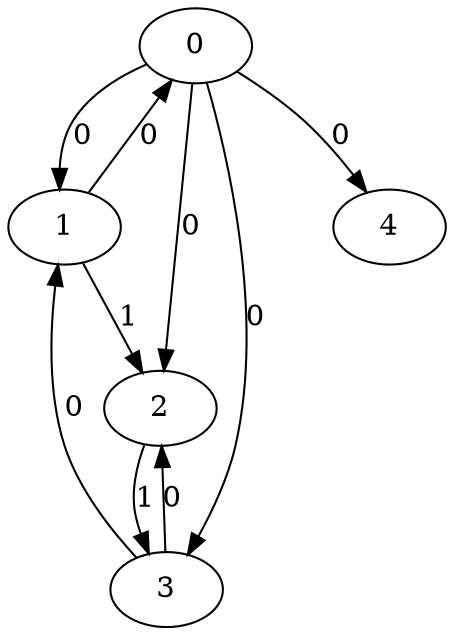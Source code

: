 // Source:1937 Canonical: -1 0 0 0 0 0 -1 1 -1 -1 -1 -1 -1 1 -1 -1 0 0 -1 -1 -1 -1 -1 -1 -1
digraph HRA_from_1937_graph_000 {
  0 -> 1 [label="0"];
  0 -> 2 [label="0"];
  0 -> 3 [label="0"];
  1 -> 0 [label="0"];
  1 -> 2 [label="1"];
  2 -> 3 [label="1"];
  3 -> 1 [label="0"];
  3 -> 2 [label="0"];
  0 -> 4 [label="0"];
}

// Source:1937 Canonical: -1 0 0 0 0 0 -1 1 -1 -1 -1 -1 -1 1 -1 -1 0 0 -1 -1 0 -1 -1 -1 -1
digraph HRA_from_1937_graph_001 {
  0 -> 1 [label="0"];
  0 -> 2 [label="0"];
  0 -> 3 [label="0"];
  1 -> 0 [label="0"];
  1 -> 2 [label="1"];
  2 -> 3 [label="1"];
  3 -> 1 [label="0"];
  3 -> 2 [label="0"];
  0 -> 4 [label="0"];
  4 -> 0 [label="0"];
}

// Source:1937 Canonical: -1 0 0 0 -1 0 -1 1 -1 0 -1 -1 -1 1 -1 -1 0 0 -1 -1 -1 -1 -1 -1 -1
digraph HRA_from_1937_graph_002 {
  0 -> 1 [label="0"];
  0 -> 2 [label="0"];
  0 -> 3 [label="0"];
  1 -> 0 [label="0"];
  1 -> 2 [label="1"];
  2 -> 3 [label="1"];
  3 -> 1 [label="0"];
  3 -> 2 [label="0"];
  1 -> 4 [label="0"];
}

// Source:1937 Canonical: -1 0 0 0 0 0 -1 1 -1 0 -1 -1 -1 1 -1 -1 0 0 -1 -1 -1 -1 -1 -1 -1
digraph HRA_from_1937_graph_003 {
  0 -> 1 [label="0"];
  0 -> 2 [label="0"];
  0 -> 3 [label="0"];
  1 -> 0 [label="0"];
  1 -> 2 [label="1"];
  2 -> 3 [label="1"];
  3 -> 1 [label="0"];
  3 -> 2 [label="0"];
  0 -> 4 [label="0"];
  1 -> 4 [label="0"];
}

// Source:1937 Canonical: -1 0 0 0 -1 0 -1 1 -1 0 -1 -1 -1 1 -1 -1 0 0 -1 -1 0 -1 -1 -1 -1
digraph HRA_from_1937_graph_004 {
  0 -> 1 [label="0"];
  0 -> 2 [label="0"];
  0 -> 3 [label="0"];
  1 -> 0 [label="0"];
  1 -> 2 [label="1"];
  2 -> 3 [label="1"];
  3 -> 1 [label="0"];
  3 -> 2 [label="0"];
  4 -> 0 [label="0"];
  1 -> 4 [label="0"];
}

// Source:1937 Canonical: -1 0 0 0 0 0 -1 1 -1 0 -1 -1 -1 1 -1 -1 0 0 -1 -1 0 -1 -1 -1 -1
digraph HRA_from_1937_graph_005 {
  0 -> 1 [label="0"];
  0 -> 2 [label="0"];
  0 -> 3 [label="0"];
  1 -> 0 [label="0"];
  1 -> 2 [label="1"];
  2 -> 3 [label="1"];
  3 -> 1 [label="0"];
  3 -> 2 [label="0"];
  0 -> 4 [label="0"];
  4 -> 0 [label="0"];
  1 -> 4 [label="0"];
}

// Source:1937 Canonical: -1 0 0 0 0 0 -1 1 -1 -1 -1 -1 -1 1 -1 -1 0 0 -1 -1 -1 0 -1 -1 -1
digraph HRA_from_1937_graph_006 {
  0 -> 1 [label="0"];
  0 -> 2 [label="0"];
  0 -> 3 [label="0"];
  1 -> 0 [label="0"];
  1 -> 2 [label="1"];
  2 -> 3 [label="1"];
  3 -> 1 [label="0"];
  3 -> 2 [label="0"];
  0 -> 4 [label="0"];
  4 -> 1 [label="0"];
}

// Source:1937 Canonical: -1 0 0 0 0 0 -1 1 -1 -1 -1 -1 -1 1 -1 -1 0 0 -1 -1 0 0 -1 -1 -1
digraph HRA_from_1937_graph_007 {
  0 -> 1 [label="0"];
  0 -> 2 [label="0"];
  0 -> 3 [label="0"];
  1 -> 0 [label="0"];
  1 -> 2 [label="1"];
  2 -> 3 [label="1"];
  3 -> 1 [label="0"];
  3 -> 2 [label="0"];
  0 -> 4 [label="0"];
  4 -> 0 [label="0"];
  4 -> 1 [label="0"];
}

// Source:1937 Canonical: -1 0 0 0 -1 0 -1 1 -1 0 -1 -1 -1 1 -1 -1 0 0 -1 -1 -1 0 -1 -1 -1
digraph HRA_from_1937_graph_008 {
  0 -> 1 [label="0"];
  0 -> 2 [label="0"];
  0 -> 3 [label="0"];
  1 -> 0 [label="0"];
  1 -> 2 [label="1"];
  2 -> 3 [label="1"];
  3 -> 1 [label="0"];
  3 -> 2 [label="0"];
  1 -> 4 [label="0"];
  4 -> 1 [label="0"];
}

// Source:1937 Canonical: -1 0 0 0 0 0 -1 1 -1 0 -1 -1 -1 1 -1 -1 0 0 -1 -1 -1 0 -1 -1 -1
digraph HRA_from_1937_graph_009 {
  0 -> 1 [label="0"];
  0 -> 2 [label="0"];
  0 -> 3 [label="0"];
  1 -> 0 [label="0"];
  1 -> 2 [label="1"];
  2 -> 3 [label="1"];
  3 -> 1 [label="0"];
  3 -> 2 [label="0"];
  0 -> 4 [label="0"];
  1 -> 4 [label="0"];
  4 -> 1 [label="0"];
}

// Source:1937 Canonical: -1 0 0 0 -1 0 -1 1 -1 0 -1 -1 -1 1 -1 -1 0 0 -1 -1 0 0 -1 -1 -1
digraph HRA_from_1937_graph_010 {
  0 -> 1 [label="0"];
  0 -> 2 [label="0"];
  0 -> 3 [label="0"];
  1 -> 0 [label="0"];
  1 -> 2 [label="1"];
  2 -> 3 [label="1"];
  3 -> 1 [label="0"];
  3 -> 2 [label="0"];
  4 -> 0 [label="0"];
  1 -> 4 [label="0"];
  4 -> 1 [label="0"];
}

// Source:1937 Canonical: -1 0 0 0 0 0 -1 1 -1 0 -1 -1 -1 1 -1 -1 0 0 -1 -1 0 0 -1 -1 -1
digraph HRA_from_1937_graph_011 {
  0 -> 1 [label="0"];
  0 -> 2 [label="0"];
  0 -> 3 [label="0"];
  1 -> 0 [label="0"];
  1 -> 2 [label="1"];
  2 -> 3 [label="1"];
  3 -> 1 [label="0"];
  3 -> 2 [label="0"];
  0 -> 4 [label="0"];
  4 -> 0 [label="0"];
  1 -> 4 [label="0"];
  4 -> 1 [label="0"];
}

// Source:1937 Canonical: -1 0 0 0 -1 0 -1 1 -1 -1 -1 -1 -1 1 0 -1 0 0 -1 -1 -1 -1 -1 -1 -1
digraph HRA_from_1937_graph_012 {
  0 -> 1 [label="0"];
  0 -> 2 [label="0"];
  0 -> 3 [label="0"];
  1 -> 0 [label="0"];
  1 -> 2 [label="1"];
  2 -> 3 [label="1"];
  3 -> 1 [label="0"];
  3 -> 2 [label="0"];
  2 -> 4 [label="0"];
}

// Source:1937 Canonical: -1 0 0 0 0 0 -1 1 -1 -1 -1 -1 -1 1 0 -1 0 0 -1 -1 -1 -1 -1 -1 -1
digraph HRA_from_1937_graph_013 {
  0 -> 1 [label="0"];
  0 -> 2 [label="0"];
  0 -> 3 [label="0"];
  1 -> 0 [label="0"];
  1 -> 2 [label="1"];
  2 -> 3 [label="1"];
  3 -> 1 [label="0"];
  3 -> 2 [label="0"];
  0 -> 4 [label="0"];
  2 -> 4 [label="0"];
}

// Source:1937 Canonical: -1 0 0 0 -1 0 -1 1 -1 -1 -1 -1 -1 1 0 -1 0 0 -1 -1 0 -1 -1 -1 -1
digraph HRA_from_1937_graph_014 {
  0 -> 1 [label="0"];
  0 -> 2 [label="0"];
  0 -> 3 [label="0"];
  1 -> 0 [label="0"];
  1 -> 2 [label="1"];
  2 -> 3 [label="1"];
  3 -> 1 [label="0"];
  3 -> 2 [label="0"];
  4 -> 0 [label="0"];
  2 -> 4 [label="0"];
}

// Source:1937 Canonical: -1 0 0 0 0 0 -1 1 -1 -1 -1 -1 -1 1 0 -1 0 0 -1 -1 0 -1 -1 -1 -1
digraph HRA_from_1937_graph_015 {
  0 -> 1 [label="0"];
  0 -> 2 [label="0"];
  0 -> 3 [label="0"];
  1 -> 0 [label="0"];
  1 -> 2 [label="1"];
  2 -> 3 [label="1"];
  3 -> 1 [label="0"];
  3 -> 2 [label="0"];
  0 -> 4 [label="0"];
  4 -> 0 [label="0"];
  2 -> 4 [label="0"];
}

// Source:1937 Canonical: -1 0 0 0 -1 0 -1 1 -1 0 -1 -1 -1 1 0 -1 0 0 -1 -1 -1 -1 -1 -1 -1
digraph HRA_from_1937_graph_016 {
  0 -> 1 [label="0"];
  0 -> 2 [label="0"];
  0 -> 3 [label="0"];
  1 -> 0 [label="0"];
  1 -> 2 [label="1"];
  2 -> 3 [label="1"];
  3 -> 1 [label="0"];
  3 -> 2 [label="0"];
  1 -> 4 [label="0"];
  2 -> 4 [label="0"];
}

// Source:1937 Canonical: -1 0 0 0 0 0 -1 1 -1 0 -1 -1 -1 1 0 -1 0 0 -1 -1 -1 -1 -1 -1 -1
digraph HRA_from_1937_graph_017 {
  0 -> 1 [label="0"];
  0 -> 2 [label="0"];
  0 -> 3 [label="0"];
  1 -> 0 [label="0"];
  1 -> 2 [label="1"];
  2 -> 3 [label="1"];
  3 -> 1 [label="0"];
  3 -> 2 [label="0"];
  0 -> 4 [label="0"];
  1 -> 4 [label="0"];
  2 -> 4 [label="0"];
}

// Source:1937 Canonical: -1 0 0 0 -1 0 -1 1 -1 0 -1 -1 -1 1 0 -1 0 0 -1 -1 0 -1 -1 -1 -1
digraph HRA_from_1937_graph_018 {
  0 -> 1 [label="0"];
  0 -> 2 [label="0"];
  0 -> 3 [label="0"];
  1 -> 0 [label="0"];
  1 -> 2 [label="1"];
  2 -> 3 [label="1"];
  3 -> 1 [label="0"];
  3 -> 2 [label="0"];
  4 -> 0 [label="0"];
  1 -> 4 [label="0"];
  2 -> 4 [label="0"];
}

// Source:1937 Canonical: -1 0 0 0 0 0 -1 1 -1 0 -1 -1 -1 1 0 -1 0 0 -1 -1 0 -1 -1 -1 -1
digraph HRA_from_1937_graph_019 {
  0 -> 1 [label="0"];
  0 -> 2 [label="0"];
  0 -> 3 [label="0"];
  1 -> 0 [label="0"];
  1 -> 2 [label="1"];
  2 -> 3 [label="1"];
  3 -> 1 [label="0"];
  3 -> 2 [label="0"];
  0 -> 4 [label="0"];
  4 -> 0 [label="0"];
  1 -> 4 [label="0"];
  2 -> 4 [label="0"];
}

// Source:1937 Canonical: -1 0 0 0 -1 0 -1 1 -1 -1 -1 -1 -1 1 0 -1 0 0 -1 -1 -1 0 -1 -1 -1
digraph HRA_from_1937_graph_020 {
  0 -> 1 [label="0"];
  0 -> 2 [label="0"];
  0 -> 3 [label="0"];
  1 -> 0 [label="0"];
  1 -> 2 [label="1"];
  2 -> 3 [label="1"];
  3 -> 1 [label="0"];
  3 -> 2 [label="0"];
  4 -> 1 [label="0"];
  2 -> 4 [label="0"];
}

// Source:1937 Canonical: -1 0 0 0 0 0 -1 1 -1 -1 -1 -1 -1 1 0 -1 0 0 -1 -1 -1 0 -1 -1 -1
digraph HRA_from_1937_graph_021 {
  0 -> 1 [label="0"];
  0 -> 2 [label="0"];
  0 -> 3 [label="0"];
  1 -> 0 [label="0"];
  1 -> 2 [label="1"];
  2 -> 3 [label="1"];
  3 -> 1 [label="0"];
  3 -> 2 [label="0"];
  0 -> 4 [label="0"];
  4 -> 1 [label="0"];
  2 -> 4 [label="0"];
}

// Source:1937 Canonical: -1 0 0 0 -1 0 -1 1 -1 -1 -1 -1 -1 1 0 -1 0 0 -1 -1 0 0 -1 -1 -1
digraph HRA_from_1937_graph_022 {
  0 -> 1 [label="0"];
  0 -> 2 [label="0"];
  0 -> 3 [label="0"];
  1 -> 0 [label="0"];
  1 -> 2 [label="1"];
  2 -> 3 [label="1"];
  3 -> 1 [label="0"];
  3 -> 2 [label="0"];
  4 -> 0 [label="0"];
  4 -> 1 [label="0"];
  2 -> 4 [label="0"];
}

// Source:1937 Canonical: -1 0 0 0 0 0 -1 1 -1 -1 -1 -1 -1 1 0 -1 0 0 -1 -1 0 0 -1 -1 -1
digraph HRA_from_1937_graph_023 {
  0 -> 1 [label="0"];
  0 -> 2 [label="0"];
  0 -> 3 [label="0"];
  1 -> 0 [label="0"];
  1 -> 2 [label="1"];
  2 -> 3 [label="1"];
  3 -> 1 [label="0"];
  3 -> 2 [label="0"];
  0 -> 4 [label="0"];
  4 -> 0 [label="0"];
  4 -> 1 [label="0"];
  2 -> 4 [label="0"];
}

// Source:1937 Canonical: -1 0 0 0 -1 0 -1 1 -1 0 -1 -1 -1 1 0 -1 0 0 -1 -1 -1 0 -1 -1 -1
digraph HRA_from_1937_graph_024 {
  0 -> 1 [label="0"];
  0 -> 2 [label="0"];
  0 -> 3 [label="0"];
  1 -> 0 [label="0"];
  1 -> 2 [label="1"];
  2 -> 3 [label="1"];
  3 -> 1 [label="0"];
  3 -> 2 [label="0"];
  1 -> 4 [label="0"];
  4 -> 1 [label="0"];
  2 -> 4 [label="0"];
}

// Source:1937 Canonical: -1 0 0 0 0 0 -1 1 -1 0 -1 -1 -1 1 0 -1 0 0 -1 -1 -1 0 -1 -1 -1
digraph HRA_from_1937_graph_025 {
  0 -> 1 [label="0"];
  0 -> 2 [label="0"];
  0 -> 3 [label="0"];
  1 -> 0 [label="0"];
  1 -> 2 [label="1"];
  2 -> 3 [label="1"];
  3 -> 1 [label="0"];
  3 -> 2 [label="0"];
  0 -> 4 [label="0"];
  1 -> 4 [label="0"];
  4 -> 1 [label="0"];
  2 -> 4 [label="0"];
}

// Source:1937 Canonical: -1 0 0 0 -1 0 -1 1 -1 0 -1 -1 -1 1 0 -1 0 0 -1 -1 0 0 -1 -1 -1
digraph HRA_from_1937_graph_026 {
  0 -> 1 [label="0"];
  0 -> 2 [label="0"];
  0 -> 3 [label="0"];
  1 -> 0 [label="0"];
  1 -> 2 [label="1"];
  2 -> 3 [label="1"];
  3 -> 1 [label="0"];
  3 -> 2 [label="0"];
  4 -> 0 [label="0"];
  1 -> 4 [label="0"];
  4 -> 1 [label="0"];
  2 -> 4 [label="0"];
}

// Source:1937 Canonical: -1 0 0 0 0 0 -1 1 -1 0 -1 -1 -1 1 0 -1 0 0 -1 -1 0 0 -1 -1 -1
digraph HRA_from_1937_graph_027 {
  0 -> 1 [label="0"];
  0 -> 2 [label="0"];
  0 -> 3 [label="0"];
  1 -> 0 [label="0"];
  1 -> 2 [label="1"];
  2 -> 3 [label="1"];
  3 -> 1 [label="0"];
  3 -> 2 [label="0"];
  0 -> 4 [label="0"];
  4 -> 0 [label="0"];
  1 -> 4 [label="0"];
  4 -> 1 [label="0"];
  2 -> 4 [label="0"];
}

// Source:1937 Canonical: -1 0 0 0 0 0 -1 1 -1 -1 -1 -1 -1 1 -1 -1 0 0 -1 -1 -1 -1 0 -1 -1
digraph HRA_from_1937_graph_028 {
  0 -> 1 [label="0"];
  0 -> 2 [label="0"];
  0 -> 3 [label="0"];
  1 -> 0 [label="0"];
  1 -> 2 [label="1"];
  2 -> 3 [label="1"];
  3 -> 1 [label="0"];
  3 -> 2 [label="0"];
  0 -> 4 [label="0"];
  4 -> 2 [label="0"];
}

// Source:1937 Canonical: -1 0 0 0 0 0 -1 1 -1 -1 -1 -1 -1 1 -1 -1 0 0 -1 -1 0 -1 0 -1 -1
digraph HRA_from_1937_graph_029 {
  0 -> 1 [label="0"];
  0 -> 2 [label="0"];
  0 -> 3 [label="0"];
  1 -> 0 [label="0"];
  1 -> 2 [label="1"];
  2 -> 3 [label="1"];
  3 -> 1 [label="0"];
  3 -> 2 [label="0"];
  0 -> 4 [label="0"];
  4 -> 0 [label="0"];
  4 -> 2 [label="0"];
}

// Source:1937 Canonical: -1 0 0 0 -1 0 -1 1 -1 0 -1 -1 -1 1 -1 -1 0 0 -1 -1 -1 -1 0 -1 -1
digraph HRA_from_1937_graph_030 {
  0 -> 1 [label="0"];
  0 -> 2 [label="0"];
  0 -> 3 [label="0"];
  1 -> 0 [label="0"];
  1 -> 2 [label="1"];
  2 -> 3 [label="1"];
  3 -> 1 [label="0"];
  3 -> 2 [label="0"];
  1 -> 4 [label="0"];
  4 -> 2 [label="0"];
}

// Source:1937 Canonical: -1 0 0 0 0 0 -1 1 -1 0 -1 -1 -1 1 -1 -1 0 0 -1 -1 -1 -1 0 -1 -1
digraph HRA_from_1937_graph_031 {
  0 -> 1 [label="0"];
  0 -> 2 [label="0"];
  0 -> 3 [label="0"];
  1 -> 0 [label="0"];
  1 -> 2 [label="1"];
  2 -> 3 [label="1"];
  3 -> 1 [label="0"];
  3 -> 2 [label="0"];
  0 -> 4 [label="0"];
  1 -> 4 [label="0"];
  4 -> 2 [label="0"];
}

// Source:1937 Canonical: -1 0 0 0 -1 0 -1 1 -1 0 -1 -1 -1 1 -1 -1 0 0 -1 -1 0 -1 0 -1 -1
digraph HRA_from_1937_graph_032 {
  0 -> 1 [label="0"];
  0 -> 2 [label="0"];
  0 -> 3 [label="0"];
  1 -> 0 [label="0"];
  1 -> 2 [label="1"];
  2 -> 3 [label="1"];
  3 -> 1 [label="0"];
  3 -> 2 [label="0"];
  4 -> 0 [label="0"];
  1 -> 4 [label="0"];
  4 -> 2 [label="0"];
}

// Source:1937 Canonical: -1 0 0 0 0 0 -1 1 -1 0 -1 -1 -1 1 -1 -1 0 0 -1 -1 0 -1 0 -1 -1
digraph HRA_from_1937_graph_033 {
  0 -> 1 [label="0"];
  0 -> 2 [label="0"];
  0 -> 3 [label="0"];
  1 -> 0 [label="0"];
  1 -> 2 [label="1"];
  2 -> 3 [label="1"];
  3 -> 1 [label="0"];
  3 -> 2 [label="0"];
  0 -> 4 [label="0"];
  4 -> 0 [label="0"];
  1 -> 4 [label="0"];
  4 -> 2 [label="0"];
}

// Source:1937 Canonical: -1 0 0 0 0 0 -1 1 -1 -1 -1 -1 -1 1 -1 -1 0 0 -1 -1 -1 0 0 -1 -1
digraph HRA_from_1937_graph_034 {
  0 -> 1 [label="0"];
  0 -> 2 [label="0"];
  0 -> 3 [label="0"];
  1 -> 0 [label="0"];
  1 -> 2 [label="1"];
  2 -> 3 [label="1"];
  3 -> 1 [label="0"];
  3 -> 2 [label="0"];
  0 -> 4 [label="0"];
  4 -> 1 [label="0"];
  4 -> 2 [label="0"];
}

// Source:1937 Canonical: -1 0 0 0 0 0 -1 1 -1 -1 -1 -1 -1 1 -1 -1 0 0 -1 -1 0 0 0 -1 -1
digraph HRA_from_1937_graph_035 {
  0 -> 1 [label="0"];
  0 -> 2 [label="0"];
  0 -> 3 [label="0"];
  1 -> 0 [label="0"];
  1 -> 2 [label="1"];
  2 -> 3 [label="1"];
  3 -> 1 [label="0"];
  3 -> 2 [label="0"];
  0 -> 4 [label="0"];
  4 -> 0 [label="0"];
  4 -> 1 [label="0"];
  4 -> 2 [label="0"];
}

// Source:1937 Canonical: -1 0 0 0 -1 0 -1 1 -1 0 -1 -1 -1 1 -1 -1 0 0 -1 -1 -1 0 0 -1 -1
digraph HRA_from_1937_graph_036 {
  0 -> 1 [label="0"];
  0 -> 2 [label="0"];
  0 -> 3 [label="0"];
  1 -> 0 [label="0"];
  1 -> 2 [label="1"];
  2 -> 3 [label="1"];
  3 -> 1 [label="0"];
  3 -> 2 [label="0"];
  1 -> 4 [label="0"];
  4 -> 1 [label="0"];
  4 -> 2 [label="0"];
}

// Source:1937 Canonical: -1 0 0 0 0 0 -1 1 -1 0 -1 -1 -1 1 -1 -1 0 0 -1 -1 -1 0 0 -1 -1
digraph HRA_from_1937_graph_037 {
  0 -> 1 [label="0"];
  0 -> 2 [label="0"];
  0 -> 3 [label="0"];
  1 -> 0 [label="0"];
  1 -> 2 [label="1"];
  2 -> 3 [label="1"];
  3 -> 1 [label="0"];
  3 -> 2 [label="0"];
  0 -> 4 [label="0"];
  1 -> 4 [label="0"];
  4 -> 1 [label="0"];
  4 -> 2 [label="0"];
}

// Source:1937 Canonical: -1 0 0 0 -1 0 -1 1 -1 0 -1 -1 -1 1 -1 -1 0 0 -1 -1 0 0 0 -1 -1
digraph HRA_from_1937_graph_038 {
  0 -> 1 [label="0"];
  0 -> 2 [label="0"];
  0 -> 3 [label="0"];
  1 -> 0 [label="0"];
  1 -> 2 [label="1"];
  2 -> 3 [label="1"];
  3 -> 1 [label="0"];
  3 -> 2 [label="0"];
  4 -> 0 [label="0"];
  1 -> 4 [label="0"];
  4 -> 1 [label="0"];
  4 -> 2 [label="0"];
}

// Source:1937 Canonical: -1 0 0 0 0 0 -1 1 -1 0 -1 -1 -1 1 -1 -1 0 0 -1 -1 0 0 0 -1 -1
digraph HRA_from_1937_graph_039 {
  0 -> 1 [label="0"];
  0 -> 2 [label="0"];
  0 -> 3 [label="0"];
  1 -> 0 [label="0"];
  1 -> 2 [label="1"];
  2 -> 3 [label="1"];
  3 -> 1 [label="0"];
  3 -> 2 [label="0"];
  0 -> 4 [label="0"];
  4 -> 0 [label="0"];
  1 -> 4 [label="0"];
  4 -> 1 [label="0"];
  4 -> 2 [label="0"];
}

// Source:1937 Canonical: -1 0 0 0 -1 0 -1 1 -1 -1 -1 -1 -1 1 0 -1 0 0 -1 -1 -1 -1 0 -1 -1
digraph HRA_from_1937_graph_040 {
  0 -> 1 [label="0"];
  0 -> 2 [label="0"];
  0 -> 3 [label="0"];
  1 -> 0 [label="0"];
  1 -> 2 [label="1"];
  2 -> 3 [label="1"];
  3 -> 1 [label="0"];
  3 -> 2 [label="0"];
  2 -> 4 [label="0"];
  4 -> 2 [label="0"];
}

// Source:1937 Canonical: -1 0 0 0 0 0 -1 1 -1 -1 -1 -1 -1 1 0 -1 0 0 -1 -1 -1 -1 0 -1 -1
digraph HRA_from_1937_graph_041 {
  0 -> 1 [label="0"];
  0 -> 2 [label="0"];
  0 -> 3 [label="0"];
  1 -> 0 [label="0"];
  1 -> 2 [label="1"];
  2 -> 3 [label="1"];
  3 -> 1 [label="0"];
  3 -> 2 [label="0"];
  0 -> 4 [label="0"];
  2 -> 4 [label="0"];
  4 -> 2 [label="0"];
}

// Source:1937 Canonical: -1 0 0 0 -1 0 -1 1 -1 -1 -1 -1 -1 1 0 -1 0 0 -1 -1 0 -1 0 -1 -1
digraph HRA_from_1937_graph_042 {
  0 -> 1 [label="0"];
  0 -> 2 [label="0"];
  0 -> 3 [label="0"];
  1 -> 0 [label="0"];
  1 -> 2 [label="1"];
  2 -> 3 [label="1"];
  3 -> 1 [label="0"];
  3 -> 2 [label="0"];
  4 -> 0 [label="0"];
  2 -> 4 [label="0"];
  4 -> 2 [label="0"];
}

// Source:1937 Canonical: -1 0 0 0 0 0 -1 1 -1 -1 -1 -1 -1 1 0 -1 0 0 -1 -1 0 -1 0 -1 -1
digraph HRA_from_1937_graph_043 {
  0 -> 1 [label="0"];
  0 -> 2 [label="0"];
  0 -> 3 [label="0"];
  1 -> 0 [label="0"];
  1 -> 2 [label="1"];
  2 -> 3 [label="1"];
  3 -> 1 [label="0"];
  3 -> 2 [label="0"];
  0 -> 4 [label="0"];
  4 -> 0 [label="0"];
  2 -> 4 [label="0"];
  4 -> 2 [label="0"];
}

// Source:1937 Canonical: -1 0 0 0 -1 0 -1 1 -1 0 -1 -1 -1 1 0 -1 0 0 -1 -1 -1 -1 0 -1 -1
digraph HRA_from_1937_graph_044 {
  0 -> 1 [label="0"];
  0 -> 2 [label="0"];
  0 -> 3 [label="0"];
  1 -> 0 [label="0"];
  1 -> 2 [label="1"];
  2 -> 3 [label="1"];
  3 -> 1 [label="0"];
  3 -> 2 [label="0"];
  1 -> 4 [label="0"];
  2 -> 4 [label="0"];
  4 -> 2 [label="0"];
}

// Source:1937 Canonical: -1 0 0 0 0 0 -1 1 -1 0 -1 -1 -1 1 0 -1 0 0 -1 -1 -1 -1 0 -1 -1
digraph HRA_from_1937_graph_045 {
  0 -> 1 [label="0"];
  0 -> 2 [label="0"];
  0 -> 3 [label="0"];
  1 -> 0 [label="0"];
  1 -> 2 [label="1"];
  2 -> 3 [label="1"];
  3 -> 1 [label="0"];
  3 -> 2 [label="0"];
  0 -> 4 [label="0"];
  1 -> 4 [label="0"];
  2 -> 4 [label="0"];
  4 -> 2 [label="0"];
}

// Source:1937 Canonical: -1 0 0 0 -1 0 -1 1 -1 0 -1 -1 -1 1 0 -1 0 0 -1 -1 0 -1 0 -1 -1
digraph HRA_from_1937_graph_046 {
  0 -> 1 [label="0"];
  0 -> 2 [label="0"];
  0 -> 3 [label="0"];
  1 -> 0 [label="0"];
  1 -> 2 [label="1"];
  2 -> 3 [label="1"];
  3 -> 1 [label="0"];
  3 -> 2 [label="0"];
  4 -> 0 [label="0"];
  1 -> 4 [label="0"];
  2 -> 4 [label="0"];
  4 -> 2 [label="0"];
}

// Source:1937 Canonical: -1 0 0 0 0 0 -1 1 -1 0 -1 -1 -1 1 0 -1 0 0 -1 -1 0 -1 0 -1 -1
digraph HRA_from_1937_graph_047 {
  0 -> 1 [label="0"];
  0 -> 2 [label="0"];
  0 -> 3 [label="0"];
  1 -> 0 [label="0"];
  1 -> 2 [label="1"];
  2 -> 3 [label="1"];
  3 -> 1 [label="0"];
  3 -> 2 [label="0"];
  0 -> 4 [label="0"];
  4 -> 0 [label="0"];
  1 -> 4 [label="0"];
  2 -> 4 [label="0"];
  4 -> 2 [label="0"];
}

// Source:1937 Canonical: -1 0 0 0 -1 0 -1 1 -1 -1 -1 -1 -1 1 0 -1 0 0 -1 -1 -1 0 0 -1 -1
digraph HRA_from_1937_graph_048 {
  0 -> 1 [label="0"];
  0 -> 2 [label="0"];
  0 -> 3 [label="0"];
  1 -> 0 [label="0"];
  1 -> 2 [label="1"];
  2 -> 3 [label="1"];
  3 -> 1 [label="0"];
  3 -> 2 [label="0"];
  4 -> 1 [label="0"];
  2 -> 4 [label="0"];
  4 -> 2 [label="0"];
}

// Source:1937 Canonical: -1 0 0 0 0 0 -1 1 -1 -1 -1 -1 -1 1 0 -1 0 0 -1 -1 -1 0 0 -1 -1
digraph HRA_from_1937_graph_049 {
  0 -> 1 [label="0"];
  0 -> 2 [label="0"];
  0 -> 3 [label="0"];
  1 -> 0 [label="0"];
  1 -> 2 [label="1"];
  2 -> 3 [label="1"];
  3 -> 1 [label="0"];
  3 -> 2 [label="0"];
  0 -> 4 [label="0"];
  4 -> 1 [label="0"];
  2 -> 4 [label="0"];
  4 -> 2 [label="0"];
}

// Source:1937 Canonical: -1 0 0 0 -1 0 -1 1 -1 -1 -1 -1 -1 1 0 -1 0 0 -1 -1 0 0 0 -1 -1
digraph HRA_from_1937_graph_050 {
  0 -> 1 [label="0"];
  0 -> 2 [label="0"];
  0 -> 3 [label="0"];
  1 -> 0 [label="0"];
  1 -> 2 [label="1"];
  2 -> 3 [label="1"];
  3 -> 1 [label="0"];
  3 -> 2 [label="0"];
  4 -> 0 [label="0"];
  4 -> 1 [label="0"];
  2 -> 4 [label="0"];
  4 -> 2 [label="0"];
}

// Source:1937 Canonical: -1 0 0 0 0 0 -1 1 -1 -1 -1 -1 -1 1 0 -1 0 0 -1 -1 0 0 0 -1 -1
digraph HRA_from_1937_graph_051 {
  0 -> 1 [label="0"];
  0 -> 2 [label="0"];
  0 -> 3 [label="0"];
  1 -> 0 [label="0"];
  1 -> 2 [label="1"];
  2 -> 3 [label="1"];
  3 -> 1 [label="0"];
  3 -> 2 [label="0"];
  0 -> 4 [label="0"];
  4 -> 0 [label="0"];
  4 -> 1 [label="0"];
  2 -> 4 [label="0"];
  4 -> 2 [label="0"];
}

// Source:1937 Canonical: -1 0 0 0 -1 0 -1 1 -1 0 -1 -1 -1 1 0 -1 0 0 -1 -1 -1 0 0 -1 -1
digraph HRA_from_1937_graph_052 {
  0 -> 1 [label="0"];
  0 -> 2 [label="0"];
  0 -> 3 [label="0"];
  1 -> 0 [label="0"];
  1 -> 2 [label="1"];
  2 -> 3 [label="1"];
  3 -> 1 [label="0"];
  3 -> 2 [label="0"];
  1 -> 4 [label="0"];
  4 -> 1 [label="0"];
  2 -> 4 [label="0"];
  4 -> 2 [label="0"];
}

// Source:1937 Canonical: -1 0 0 0 0 0 -1 1 -1 0 -1 -1 -1 1 0 -1 0 0 -1 -1 -1 0 0 -1 -1
digraph HRA_from_1937_graph_053 {
  0 -> 1 [label="0"];
  0 -> 2 [label="0"];
  0 -> 3 [label="0"];
  1 -> 0 [label="0"];
  1 -> 2 [label="1"];
  2 -> 3 [label="1"];
  3 -> 1 [label="0"];
  3 -> 2 [label="0"];
  0 -> 4 [label="0"];
  1 -> 4 [label="0"];
  4 -> 1 [label="0"];
  2 -> 4 [label="0"];
  4 -> 2 [label="0"];
}

// Source:1937 Canonical: -1 0 0 0 -1 0 -1 1 -1 0 -1 -1 -1 1 0 -1 0 0 -1 -1 0 0 0 -1 -1
digraph HRA_from_1937_graph_054 {
  0 -> 1 [label="0"];
  0 -> 2 [label="0"];
  0 -> 3 [label="0"];
  1 -> 0 [label="0"];
  1 -> 2 [label="1"];
  2 -> 3 [label="1"];
  3 -> 1 [label="0"];
  3 -> 2 [label="0"];
  4 -> 0 [label="0"];
  1 -> 4 [label="0"];
  4 -> 1 [label="0"];
  2 -> 4 [label="0"];
  4 -> 2 [label="0"];
}

// Source:1937 Canonical: -1 0 0 0 0 0 -1 1 -1 0 -1 -1 -1 1 0 -1 0 0 -1 -1 0 0 0 -1 -1
digraph HRA_from_1937_graph_055 {
  0 -> 1 [label="0"];
  0 -> 2 [label="0"];
  0 -> 3 [label="0"];
  1 -> 0 [label="0"];
  1 -> 2 [label="1"];
  2 -> 3 [label="1"];
  3 -> 1 [label="0"];
  3 -> 2 [label="0"];
  0 -> 4 [label="0"];
  4 -> 0 [label="0"];
  1 -> 4 [label="0"];
  4 -> 1 [label="0"];
  2 -> 4 [label="0"];
  4 -> 2 [label="0"];
}

// Source:1937 Canonical: -1 0 0 0 -1 0 -1 1 -1 -1 -1 -1 -1 1 -1 -1 0 0 -1 0 -1 -1 -1 -1 -1
digraph HRA_from_1937_graph_056 {
  0 -> 1 [label="0"];
  0 -> 2 [label="0"];
  0 -> 3 [label="0"];
  1 -> 0 [label="0"];
  1 -> 2 [label="1"];
  2 -> 3 [label="1"];
  3 -> 1 [label="0"];
  3 -> 2 [label="0"];
  3 -> 4 [label="0"];
}

// Source:1937 Canonical: -1 0 0 0 0 0 -1 1 -1 -1 -1 -1 -1 1 -1 -1 0 0 -1 0 -1 -1 -1 -1 -1
digraph HRA_from_1937_graph_057 {
  0 -> 1 [label="0"];
  0 -> 2 [label="0"];
  0 -> 3 [label="0"];
  1 -> 0 [label="0"];
  1 -> 2 [label="1"];
  2 -> 3 [label="1"];
  3 -> 1 [label="0"];
  3 -> 2 [label="0"];
  0 -> 4 [label="0"];
  3 -> 4 [label="0"];
}

// Source:1937 Canonical: -1 0 0 0 -1 0 -1 1 -1 -1 -1 -1 -1 1 -1 -1 0 0 -1 0 0 -1 -1 -1 -1
digraph HRA_from_1937_graph_058 {
  0 -> 1 [label="0"];
  0 -> 2 [label="0"];
  0 -> 3 [label="0"];
  1 -> 0 [label="0"];
  1 -> 2 [label="1"];
  2 -> 3 [label="1"];
  3 -> 1 [label="0"];
  3 -> 2 [label="0"];
  4 -> 0 [label="0"];
  3 -> 4 [label="0"];
}

// Source:1937 Canonical: -1 0 0 0 0 0 -1 1 -1 -1 -1 -1 -1 1 -1 -1 0 0 -1 0 0 -1 -1 -1 -1
digraph HRA_from_1937_graph_059 {
  0 -> 1 [label="0"];
  0 -> 2 [label="0"];
  0 -> 3 [label="0"];
  1 -> 0 [label="0"];
  1 -> 2 [label="1"];
  2 -> 3 [label="1"];
  3 -> 1 [label="0"];
  3 -> 2 [label="0"];
  0 -> 4 [label="0"];
  4 -> 0 [label="0"];
  3 -> 4 [label="0"];
}

// Source:1937 Canonical: -1 0 0 0 -1 0 -1 1 -1 0 -1 -1 -1 1 -1 -1 0 0 -1 0 -1 -1 -1 -1 -1
digraph HRA_from_1937_graph_060 {
  0 -> 1 [label="0"];
  0 -> 2 [label="0"];
  0 -> 3 [label="0"];
  1 -> 0 [label="0"];
  1 -> 2 [label="1"];
  2 -> 3 [label="1"];
  3 -> 1 [label="0"];
  3 -> 2 [label="0"];
  1 -> 4 [label="0"];
  3 -> 4 [label="0"];
}

// Source:1937 Canonical: -1 0 0 0 0 0 -1 1 -1 0 -1 -1 -1 1 -1 -1 0 0 -1 0 -1 -1 -1 -1 -1
digraph HRA_from_1937_graph_061 {
  0 -> 1 [label="0"];
  0 -> 2 [label="0"];
  0 -> 3 [label="0"];
  1 -> 0 [label="0"];
  1 -> 2 [label="1"];
  2 -> 3 [label="1"];
  3 -> 1 [label="0"];
  3 -> 2 [label="0"];
  0 -> 4 [label="0"];
  1 -> 4 [label="0"];
  3 -> 4 [label="0"];
}

// Source:1937 Canonical: -1 0 0 0 -1 0 -1 1 -1 0 -1 -1 -1 1 -1 -1 0 0 -1 0 0 -1 -1 -1 -1
digraph HRA_from_1937_graph_062 {
  0 -> 1 [label="0"];
  0 -> 2 [label="0"];
  0 -> 3 [label="0"];
  1 -> 0 [label="0"];
  1 -> 2 [label="1"];
  2 -> 3 [label="1"];
  3 -> 1 [label="0"];
  3 -> 2 [label="0"];
  4 -> 0 [label="0"];
  1 -> 4 [label="0"];
  3 -> 4 [label="0"];
}

// Source:1937 Canonical: -1 0 0 0 0 0 -1 1 -1 0 -1 -1 -1 1 -1 -1 0 0 -1 0 0 -1 -1 -1 -1
digraph HRA_from_1937_graph_063 {
  0 -> 1 [label="0"];
  0 -> 2 [label="0"];
  0 -> 3 [label="0"];
  1 -> 0 [label="0"];
  1 -> 2 [label="1"];
  2 -> 3 [label="1"];
  3 -> 1 [label="0"];
  3 -> 2 [label="0"];
  0 -> 4 [label="0"];
  4 -> 0 [label="0"];
  1 -> 4 [label="0"];
  3 -> 4 [label="0"];
}

// Source:1937 Canonical: -1 0 0 0 -1 0 -1 1 -1 -1 -1 -1 -1 1 -1 -1 0 0 -1 0 -1 0 -1 -1 -1
digraph HRA_from_1937_graph_064 {
  0 -> 1 [label="0"];
  0 -> 2 [label="0"];
  0 -> 3 [label="0"];
  1 -> 0 [label="0"];
  1 -> 2 [label="1"];
  2 -> 3 [label="1"];
  3 -> 1 [label="0"];
  3 -> 2 [label="0"];
  4 -> 1 [label="0"];
  3 -> 4 [label="0"];
}

// Source:1937 Canonical: -1 0 0 0 0 0 -1 1 -1 -1 -1 -1 -1 1 -1 -1 0 0 -1 0 -1 0 -1 -1 -1
digraph HRA_from_1937_graph_065 {
  0 -> 1 [label="0"];
  0 -> 2 [label="0"];
  0 -> 3 [label="0"];
  1 -> 0 [label="0"];
  1 -> 2 [label="1"];
  2 -> 3 [label="1"];
  3 -> 1 [label="0"];
  3 -> 2 [label="0"];
  0 -> 4 [label="0"];
  4 -> 1 [label="0"];
  3 -> 4 [label="0"];
}

// Source:1937 Canonical: -1 0 0 0 -1 0 -1 1 -1 -1 -1 -1 -1 1 -1 -1 0 0 -1 0 0 0 -1 -1 -1
digraph HRA_from_1937_graph_066 {
  0 -> 1 [label="0"];
  0 -> 2 [label="0"];
  0 -> 3 [label="0"];
  1 -> 0 [label="0"];
  1 -> 2 [label="1"];
  2 -> 3 [label="1"];
  3 -> 1 [label="0"];
  3 -> 2 [label="0"];
  4 -> 0 [label="0"];
  4 -> 1 [label="0"];
  3 -> 4 [label="0"];
}

// Source:1937 Canonical: -1 0 0 0 0 0 -1 1 -1 -1 -1 -1 -1 1 -1 -1 0 0 -1 0 0 0 -1 -1 -1
digraph HRA_from_1937_graph_067 {
  0 -> 1 [label="0"];
  0 -> 2 [label="0"];
  0 -> 3 [label="0"];
  1 -> 0 [label="0"];
  1 -> 2 [label="1"];
  2 -> 3 [label="1"];
  3 -> 1 [label="0"];
  3 -> 2 [label="0"];
  0 -> 4 [label="0"];
  4 -> 0 [label="0"];
  4 -> 1 [label="0"];
  3 -> 4 [label="0"];
}

// Source:1937 Canonical: -1 0 0 0 -1 0 -1 1 -1 0 -1 -1 -1 1 -1 -1 0 0 -1 0 -1 0 -1 -1 -1
digraph HRA_from_1937_graph_068 {
  0 -> 1 [label="0"];
  0 -> 2 [label="0"];
  0 -> 3 [label="0"];
  1 -> 0 [label="0"];
  1 -> 2 [label="1"];
  2 -> 3 [label="1"];
  3 -> 1 [label="0"];
  3 -> 2 [label="0"];
  1 -> 4 [label="0"];
  4 -> 1 [label="0"];
  3 -> 4 [label="0"];
}

// Source:1937 Canonical: -1 0 0 0 0 0 -1 1 -1 0 -1 -1 -1 1 -1 -1 0 0 -1 0 -1 0 -1 -1 -1
digraph HRA_from_1937_graph_069 {
  0 -> 1 [label="0"];
  0 -> 2 [label="0"];
  0 -> 3 [label="0"];
  1 -> 0 [label="0"];
  1 -> 2 [label="1"];
  2 -> 3 [label="1"];
  3 -> 1 [label="0"];
  3 -> 2 [label="0"];
  0 -> 4 [label="0"];
  1 -> 4 [label="0"];
  4 -> 1 [label="0"];
  3 -> 4 [label="0"];
}

// Source:1937 Canonical: -1 0 0 0 -1 0 -1 1 -1 0 -1 -1 -1 1 -1 -1 0 0 -1 0 0 0 -1 -1 -1
digraph HRA_from_1937_graph_070 {
  0 -> 1 [label="0"];
  0 -> 2 [label="0"];
  0 -> 3 [label="0"];
  1 -> 0 [label="0"];
  1 -> 2 [label="1"];
  2 -> 3 [label="1"];
  3 -> 1 [label="0"];
  3 -> 2 [label="0"];
  4 -> 0 [label="0"];
  1 -> 4 [label="0"];
  4 -> 1 [label="0"];
  3 -> 4 [label="0"];
}

// Source:1937 Canonical: -1 0 0 0 0 0 -1 1 -1 0 -1 -1 -1 1 -1 -1 0 0 -1 0 0 0 -1 -1 -1
digraph HRA_from_1937_graph_071 {
  0 -> 1 [label="0"];
  0 -> 2 [label="0"];
  0 -> 3 [label="0"];
  1 -> 0 [label="0"];
  1 -> 2 [label="1"];
  2 -> 3 [label="1"];
  3 -> 1 [label="0"];
  3 -> 2 [label="0"];
  0 -> 4 [label="0"];
  4 -> 0 [label="0"];
  1 -> 4 [label="0"];
  4 -> 1 [label="0"];
  3 -> 4 [label="0"];
}

// Source:1937 Canonical: -1 0 0 0 -1 0 -1 1 -1 -1 -1 -1 -1 1 0 -1 0 0 -1 0 -1 -1 -1 -1 -1
digraph HRA_from_1937_graph_072 {
  0 -> 1 [label="0"];
  0 -> 2 [label="0"];
  0 -> 3 [label="0"];
  1 -> 0 [label="0"];
  1 -> 2 [label="1"];
  2 -> 3 [label="1"];
  3 -> 1 [label="0"];
  3 -> 2 [label="0"];
  2 -> 4 [label="0"];
  3 -> 4 [label="0"];
}

// Source:1937 Canonical: -1 0 0 0 0 0 -1 1 -1 -1 -1 -1 -1 1 0 -1 0 0 -1 0 -1 -1 -1 -1 -1
digraph HRA_from_1937_graph_073 {
  0 -> 1 [label="0"];
  0 -> 2 [label="0"];
  0 -> 3 [label="0"];
  1 -> 0 [label="0"];
  1 -> 2 [label="1"];
  2 -> 3 [label="1"];
  3 -> 1 [label="0"];
  3 -> 2 [label="0"];
  0 -> 4 [label="0"];
  2 -> 4 [label="0"];
  3 -> 4 [label="0"];
}

// Source:1937 Canonical: -1 0 0 0 -1 0 -1 1 -1 -1 -1 -1 -1 1 0 -1 0 0 -1 0 0 -1 -1 -1 -1
digraph HRA_from_1937_graph_074 {
  0 -> 1 [label="0"];
  0 -> 2 [label="0"];
  0 -> 3 [label="0"];
  1 -> 0 [label="0"];
  1 -> 2 [label="1"];
  2 -> 3 [label="1"];
  3 -> 1 [label="0"];
  3 -> 2 [label="0"];
  4 -> 0 [label="0"];
  2 -> 4 [label="0"];
  3 -> 4 [label="0"];
}

// Source:1937 Canonical: -1 0 0 0 0 0 -1 1 -1 -1 -1 -1 -1 1 0 -1 0 0 -1 0 0 -1 -1 -1 -1
digraph HRA_from_1937_graph_075 {
  0 -> 1 [label="0"];
  0 -> 2 [label="0"];
  0 -> 3 [label="0"];
  1 -> 0 [label="0"];
  1 -> 2 [label="1"];
  2 -> 3 [label="1"];
  3 -> 1 [label="0"];
  3 -> 2 [label="0"];
  0 -> 4 [label="0"];
  4 -> 0 [label="0"];
  2 -> 4 [label="0"];
  3 -> 4 [label="0"];
}

// Source:1937 Canonical: -1 0 0 0 -1 0 -1 1 -1 0 -1 -1 -1 1 0 -1 0 0 -1 0 -1 -1 -1 -1 -1
digraph HRA_from_1937_graph_076 {
  0 -> 1 [label="0"];
  0 -> 2 [label="0"];
  0 -> 3 [label="0"];
  1 -> 0 [label="0"];
  1 -> 2 [label="1"];
  2 -> 3 [label="1"];
  3 -> 1 [label="0"];
  3 -> 2 [label="0"];
  1 -> 4 [label="0"];
  2 -> 4 [label="0"];
  3 -> 4 [label="0"];
}

// Source:1937 Canonical: -1 0 0 0 0 0 -1 1 -1 0 -1 -1 -1 1 0 -1 0 0 -1 0 -1 -1 -1 -1 -1
digraph HRA_from_1937_graph_077 {
  0 -> 1 [label="0"];
  0 -> 2 [label="0"];
  0 -> 3 [label="0"];
  1 -> 0 [label="0"];
  1 -> 2 [label="1"];
  2 -> 3 [label="1"];
  3 -> 1 [label="0"];
  3 -> 2 [label="0"];
  0 -> 4 [label="0"];
  1 -> 4 [label="0"];
  2 -> 4 [label="0"];
  3 -> 4 [label="0"];
}

// Source:1937 Canonical: -1 0 0 0 -1 0 -1 1 -1 0 -1 -1 -1 1 0 -1 0 0 -1 0 0 -1 -1 -1 -1
digraph HRA_from_1937_graph_078 {
  0 -> 1 [label="0"];
  0 -> 2 [label="0"];
  0 -> 3 [label="0"];
  1 -> 0 [label="0"];
  1 -> 2 [label="1"];
  2 -> 3 [label="1"];
  3 -> 1 [label="0"];
  3 -> 2 [label="0"];
  4 -> 0 [label="0"];
  1 -> 4 [label="0"];
  2 -> 4 [label="0"];
  3 -> 4 [label="0"];
}

// Source:1937 Canonical: -1 0 0 0 0 0 -1 1 -1 0 -1 -1 -1 1 0 -1 0 0 -1 0 0 -1 -1 -1 -1
digraph HRA_from_1937_graph_079 {
  0 -> 1 [label="0"];
  0 -> 2 [label="0"];
  0 -> 3 [label="0"];
  1 -> 0 [label="0"];
  1 -> 2 [label="1"];
  2 -> 3 [label="1"];
  3 -> 1 [label="0"];
  3 -> 2 [label="0"];
  0 -> 4 [label="0"];
  4 -> 0 [label="0"];
  1 -> 4 [label="0"];
  2 -> 4 [label="0"];
  3 -> 4 [label="0"];
}

// Source:1937 Canonical: -1 0 0 0 -1 0 -1 1 -1 -1 -1 -1 -1 1 0 -1 0 0 -1 0 -1 0 -1 -1 -1
digraph HRA_from_1937_graph_080 {
  0 -> 1 [label="0"];
  0 -> 2 [label="0"];
  0 -> 3 [label="0"];
  1 -> 0 [label="0"];
  1 -> 2 [label="1"];
  2 -> 3 [label="1"];
  3 -> 1 [label="0"];
  3 -> 2 [label="0"];
  4 -> 1 [label="0"];
  2 -> 4 [label="0"];
  3 -> 4 [label="0"];
}

// Source:1937 Canonical: -1 0 0 0 0 0 -1 1 -1 -1 -1 -1 -1 1 0 -1 0 0 -1 0 -1 0 -1 -1 -1
digraph HRA_from_1937_graph_081 {
  0 -> 1 [label="0"];
  0 -> 2 [label="0"];
  0 -> 3 [label="0"];
  1 -> 0 [label="0"];
  1 -> 2 [label="1"];
  2 -> 3 [label="1"];
  3 -> 1 [label="0"];
  3 -> 2 [label="0"];
  0 -> 4 [label="0"];
  4 -> 1 [label="0"];
  2 -> 4 [label="0"];
  3 -> 4 [label="0"];
}

// Source:1937 Canonical: -1 0 0 0 -1 0 -1 1 -1 -1 -1 -1 -1 1 0 -1 0 0 -1 0 0 0 -1 -1 -1
digraph HRA_from_1937_graph_082 {
  0 -> 1 [label="0"];
  0 -> 2 [label="0"];
  0 -> 3 [label="0"];
  1 -> 0 [label="0"];
  1 -> 2 [label="1"];
  2 -> 3 [label="1"];
  3 -> 1 [label="0"];
  3 -> 2 [label="0"];
  4 -> 0 [label="0"];
  4 -> 1 [label="0"];
  2 -> 4 [label="0"];
  3 -> 4 [label="0"];
}

// Source:1937 Canonical: -1 0 0 0 0 0 -1 1 -1 -1 -1 -1 -1 1 0 -1 0 0 -1 0 0 0 -1 -1 -1
digraph HRA_from_1937_graph_083 {
  0 -> 1 [label="0"];
  0 -> 2 [label="0"];
  0 -> 3 [label="0"];
  1 -> 0 [label="0"];
  1 -> 2 [label="1"];
  2 -> 3 [label="1"];
  3 -> 1 [label="0"];
  3 -> 2 [label="0"];
  0 -> 4 [label="0"];
  4 -> 0 [label="0"];
  4 -> 1 [label="0"];
  2 -> 4 [label="0"];
  3 -> 4 [label="0"];
}

// Source:1937 Canonical: -1 0 0 0 -1 0 -1 1 -1 0 -1 -1 -1 1 0 -1 0 0 -1 0 -1 0 -1 -1 -1
digraph HRA_from_1937_graph_084 {
  0 -> 1 [label="0"];
  0 -> 2 [label="0"];
  0 -> 3 [label="0"];
  1 -> 0 [label="0"];
  1 -> 2 [label="1"];
  2 -> 3 [label="1"];
  3 -> 1 [label="0"];
  3 -> 2 [label="0"];
  1 -> 4 [label="0"];
  4 -> 1 [label="0"];
  2 -> 4 [label="0"];
  3 -> 4 [label="0"];
}

// Source:1937 Canonical: -1 0 0 0 0 0 -1 1 -1 0 -1 -1 -1 1 0 -1 0 0 -1 0 -1 0 -1 -1 -1
digraph HRA_from_1937_graph_085 {
  0 -> 1 [label="0"];
  0 -> 2 [label="0"];
  0 -> 3 [label="0"];
  1 -> 0 [label="0"];
  1 -> 2 [label="1"];
  2 -> 3 [label="1"];
  3 -> 1 [label="0"];
  3 -> 2 [label="0"];
  0 -> 4 [label="0"];
  1 -> 4 [label="0"];
  4 -> 1 [label="0"];
  2 -> 4 [label="0"];
  3 -> 4 [label="0"];
}

// Source:1937 Canonical: -1 0 0 0 -1 0 -1 1 -1 0 -1 -1 -1 1 0 -1 0 0 -1 0 0 0 -1 -1 -1
digraph HRA_from_1937_graph_086 {
  0 -> 1 [label="0"];
  0 -> 2 [label="0"];
  0 -> 3 [label="0"];
  1 -> 0 [label="0"];
  1 -> 2 [label="1"];
  2 -> 3 [label="1"];
  3 -> 1 [label="0"];
  3 -> 2 [label="0"];
  4 -> 0 [label="0"];
  1 -> 4 [label="0"];
  4 -> 1 [label="0"];
  2 -> 4 [label="0"];
  3 -> 4 [label="0"];
}

// Source:1937 Canonical: -1 0 0 0 0 0 -1 1 -1 0 -1 -1 -1 1 0 -1 0 0 -1 0 0 0 -1 -1 -1
digraph HRA_from_1937_graph_087 {
  0 -> 1 [label="0"];
  0 -> 2 [label="0"];
  0 -> 3 [label="0"];
  1 -> 0 [label="0"];
  1 -> 2 [label="1"];
  2 -> 3 [label="1"];
  3 -> 1 [label="0"];
  3 -> 2 [label="0"];
  0 -> 4 [label="0"];
  4 -> 0 [label="0"];
  1 -> 4 [label="0"];
  4 -> 1 [label="0"];
  2 -> 4 [label="0"];
  3 -> 4 [label="0"];
}

// Source:1937 Canonical: -1 0 0 0 -1 0 -1 1 -1 -1 -1 -1 -1 1 -1 -1 0 0 -1 0 -1 -1 0 -1 -1
digraph HRA_from_1937_graph_088 {
  0 -> 1 [label="0"];
  0 -> 2 [label="0"];
  0 -> 3 [label="0"];
  1 -> 0 [label="0"];
  1 -> 2 [label="1"];
  2 -> 3 [label="1"];
  3 -> 1 [label="0"];
  3 -> 2 [label="0"];
  4 -> 2 [label="0"];
  3 -> 4 [label="0"];
}

// Source:1937 Canonical: -1 0 0 0 0 0 -1 1 -1 -1 -1 -1 -1 1 -1 -1 0 0 -1 0 -1 -1 0 -1 -1
digraph HRA_from_1937_graph_089 {
  0 -> 1 [label="0"];
  0 -> 2 [label="0"];
  0 -> 3 [label="0"];
  1 -> 0 [label="0"];
  1 -> 2 [label="1"];
  2 -> 3 [label="1"];
  3 -> 1 [label="0"];
  3 -> 2 [label="0"];
  0 -> 4 [label="0"];
  4 -> 2 [label="0"];
  3 -> 4 [label="0"];
}

// Source:1937 Canonical: -1 0 0 0 -1 0 -1 1 -1 -1 -1 -1 -1 1 -1 -1 0 0 -1 0 0 -1 0 -1 -1
digraph HRA_from_1937_graph_090 {
  0 -> 1 [label="0"];
  0 -> 2 [label="0"];
  0 -> 3 [label="0"];
  1 -> 0 [label="0"];
  1 -> 2 [label="1"];
  2 -> 3 [label="1"];
  3 -> 1 [label="0"];
  3 -> 2 [label="0"];
  4 -> 0 [label="0"];
  4 -> 2 [label="0"];
  3 -> 4 [label="0"];
}

// Source:1937 Canonical: -1 0 0 0 0 0 -1 1 -1 -1 -1 -1 -1 1 -1 -1 0 0 -1 0 0 -1 0 -1 -1
digraph HRA_from_1937_graph_091 {
  0 -> 1 [label="0"];
  0 -> 2 [label="0"];
  0 -> 3 [label="0"];
  1 -> 0 [label="0"];
  1 -> 2 [label="1"];
  2 -> 3 [label="1"];
  3 -> 1 [label="0"];
  3 -> 2 [label="0"];
  0 -> 4 [label="0"];
  4 -> 0 [label="0"];
  4 -> 2 [label="0"];
  3 -> 4 [label="0"];
}

// Source:1937 Canonical: -1 0 0 0 -1 0 -1 1 -1 0 -1 -1 -1 1 -1 -1 0 0 -1 0 -1 -1 0 -1 -1
digraph HRA_from_1937_graph_092 {
  0 -> 1 [label="0"];
  0 -> 2 [label="0"];
  0 -> 3 [label="0"];
  1 -> 0 [label="0"];
  1 -> 2 [label="1"];
  2 -> 3 [label="1"];
  3 -> 1 [label="0"];
  3 -> 2 [label="0"];
  1 -> 4 [label="0"];
  4 -> 2 [label="0"];
  3 -> 4 [label="0"];
}

// Source:1937 Canonical: -1 0 0 0 0 0 -1 1 -1 0 -1 -1 -1 1 -1 -1 0 0 -1 0 -1 -1 0 -1 -1
digraph HRA_from_1937_graph_093 {
  0 -> 1 [label="0"];
  0 -> 2 [label="0"];
  0 -> 3 [label="0"];
  1 -> 0 [label="0"];
  1 -> 2 [label="1"];
  2 -> 3 [label="1"];
  3 -> 1 [label="0"];
  3 -> 2 [label="0"];
  0 -> 4 [label="0"];
  1 -> 4 [label="0"];
  4 -> 2 [label="0"];
  3 -> 4 [label="0"];
}

// Source:1937 Canonical: -1 0 0 0 -1 0 -1 1 -1 0 -1 -1 -1 1 -1 -1 0 0 -1 0 0 -1 0 -1 -1
digraph HRA_from_1937_graph_094 {
  0 -> 1 [label="0"];
  0 -> 2 [label="0"];
  0 -> 3 [label="0"];
  1 -> 0 [label="0"];
  1 -> 2 [label="1"];
  2 -> 3 [label="1"];
  3 -> 1 [label="0"];
  3 -> 2 [label="0"];
  4 -> 0 [label="0"];
  1 -> 4 [label="0"];
  4 -> 2 [label="0"];
  3 -> 4 [label="0"];
}

// Source:1937 Canonical: -1 0 0 0 0 0 -1 1 -1 0 -1 -1 -1 1 -1 -1 0 0 -1 0 0 -1 0 -1 -1
digraph HRA_from_1937_graph_095 {
  0 -> 1 [label="0"];
  0 -> 2 [label="0"];
  0 -> 3 [label="0"];
  1 -> 0 [label="0"];
  1 -> 2 [label="1"];
  2 -> 3 [label="1"];
  3 -> 1 [label="0"];
  3 -> 2 [label="0"];
  0 -> 4 [label="0"];
  4 -> 0 [label="0"];
  1 -> 4 [label="0"];
  4 -> 2 [label="0"];
  3 -> 4 [label="0"];
}

// Source:1937 Canonical: -1 0 0 0 -1 0 -1 1 -1 -1 -1 -1 -1 1 -1 -1 0 0 -1 0 -1 0 0 -1 -1
digraph HRA_from_1937_graph_096 {
  0 -> 1 [label="0"];
  0 -> 2 [label="0"];
  0 -> 3 [label="0"];
  1 -> 0 [label="0"];
  1 -> 2 [label="1"];
  2 -> 3 [label="1"];
  3 -> 1 [label="0"];
  3 -> 2 [label="0"];
  4 -> 1 [label="0"];
  4 -> 2 [label="0"];
  3 -> 4 [label="0"];
}

// Source:1937 Canonical: -1 0 0 0 0 0 -1 1 -1 -1 -1 -1 -1 1 -1 -1 0 0 -1 0 -1 0 0 -1 -1
digraph HRA_from_1937_graph_097 {
  0 -> 1 [label="0"];
  0 -> 2 [label="0"];
  0 -> 3 [label="0"];
  1 -> 0 [label="0"];
  1 -> 2 [label="1"];
  2 -> 3 [label="1"];
  3 -> 1 [label="0"];
  3 -> 2 [label="0"];
  0 -> 4 [label="0"];
  4 -> 1 [label="0"];
  4 -> 2 [label="0"];
  3 -> 4 [label="0"];
}

// Source:1937 Canonical: -1 0 0 0 -1 0 -1 1 -1 -1 -1 -1 -1 1 -1 -1 0 0 -1 0 0 0 0 -1 -1
digraph HRA_from_1937_graph_098 {
  0 -> 1 [label="0"];
  0 -> 2 [label="0"];
  0 -> 3 [label="0"];
  1 -> 0 [label="0"];
  1 -> 2 [label="1"];
  2 -> 3 [label="1"];
  3 -> 1 [label="0"];
  3 -> 2 [label="0"];
  4 -> 0 [label="0"];
  4 -> 1 [label="0"];
  4 -> 2 [label="0"];
  3 -> 4 [label="0"];
}

// Source:1937 Canonical: -1 0 0 0 0 0 -1 1 -1 -1 -1 -1 -1 1 -1 -1 0 0 -1 0 0 0 0 -1 -1
digraph HRA_from_1937_graph_099 {
  0 -> 1 [label="0"];
  0 -> 2 [label="0"];
  0 -> 3 [label="0"];
  1 -> 0 [label="0"];
  1 -> 2 [label="1"];
  2 -> 3 [label="1"];
  3 -> 1 [label="0"];
  3 -> 2 [label="0"];
  0 -> 4 [label="0"];
  4 -> 0 [label="0"];
  4 -> 1 [label="0"];
  4 -> 2 [label="0"];
  3 -> 4 [label="0"];
}

// Source:1937 Canonical: -1 0 0 0 -1 0 -1 1 -1 0 -1 -1 -1 1 -1 -1 0 0 -1 0 -1 0 0 -1 -1
digraph HRA_from_1937_graph_100 {
  0 -> 1 [label="0"];
  0 -> 2 [label="0"];
  0 -> 3 [label="0"];
  1 -> 0 [label="0"];
  1 -> 2 [label="1"];
  2 -> 3 [label="1"];
  3 -> 1 [label="0"];
  3 -> 2 [label="0"];
  1 -> 4 [label="0"];
  4 -> 1 [label="0"];
  4 -> 2 [label="0"];
  3 -> 4 [label="0"];
}

// Source:1937 Canonical: -1 0 0 0 0 0 -1 1 -1 0 -1 -1 -1 1 -1 -1 0 0 -1 0 -1 0 0 -1 -1
digraph HRA_from_1937_graph_101 {
  0 -> 1 [label="0"];
  0 -> 2 [label="0"];
  0 -> 3 [label="0"];
  1 -> 0 [label="0"];
  1 -> 2 [label="1"];
  2 -> 3 [label="1"];
  3 -> 1 [label="0"];
  3 -> 2 [label="0"];
  0 -> 4 [label="0"];
  1 -> 4 [label="0"];
  4 -> 1 [label="0"];
  4 -> 2 [label="0"];
  3 -> 4 [label="0"];
}

// Source:1937 Canonical: -1 0 0 0 -1 0 -1 1 -1 0 -1 -1 -1 1 -1 -1 0 0 -1 0 0 0 0 -1 -1
digraph HRA_from_1937_graph_102 {
  0 -> 1 [label="0"];
  0 -> 2 [label="0"];
  0 -> 3 [label="0"];
  1 -> 0 [label="0"];
  1 -> 2 [label="1"];
  2 -> 3 [label="1"];
  3 -> 1 [label="0"];
  3 -> 2 [label="0"];
  4 -> 0 [label="0"];
  1 -> 4 [label="0"];
  4 -> 1 [label="0"];
  4 -> 2 [label="0"];
  3 -> 4 [label="0"];
}

// Source:1937 Canonical: -1 0 0 0 0 0 -1 1 -1 0 -1 -1 -1 1 -1 -1 0 0 -1 0 0 0 0 -1 -1
digraph HRA_from_1937_graph_103 {
  0 -> 1 [label="0"];
  0 -> 2 [label="0"];
  0 -> 3 [label="0"];
  1 -> 0 [label="0"];
  1 -> 2 [label="1"];
  2 -> 3 [label="1"];
  3 -> 1 [label="0"];
  3 -> 2 [label="0"];
  0 -> 4 [label="0"];
  4 -> 0 [label="0"];
  1 -> 4 [label="0"];
  4 -> 1 [label="0"];
  4 -> 2 [label="0"];
  3 -> 4 [label="0"];
}

// Source:1937 Canonical: -1 0 0 0 -1 0 -1 1 -1 -1 -1 -1 -1 1 0 -1 0 0 -1 0 -1 -1 0 -1 -1
digraph HRA_from_1937_graph_104 {
  0 -> 1 [label="0"];
  0 -> 2 [label="0"];
  0 -> 3 [label="0"];
  1 -> 0 [label="0"];
  1 -> 2 [label="1"];
  2 -> 3 [label="1"];
  3 -> 1 [label="0"];
  3 -> 2 [label="0"];
  2 -> 4 [label="0"];
  4 -> 2 [label="0"];
  3 -> 4 [label="0"];
}

// Source:1937 Canonical: -1 0 0 0 0 0 -1 1 -1 -1 -1 -1 -1 1 0 -1 0 0 -1 0 -1 -1 0 -1 -1
digraph HRA_from_1937_graph_105 {
  0 -> 1 [label="0"];
  0 -> 2 [label="0"];
  0 -> 3 [label="0"];
  1 -> 0 [label="0"];
  1 -> 2 [label="1"];
  2 -> 3 [label="1"];
  3 -> 1 [label="0"];
  3 -> 2 [label="0"];
  0 -> 4 [label="0"];
  2 -> 4 [label="0"];
  4 -> 2 [label="0"];
  3 -> 4 [label="0"];
}

// Source:1937 Canonical: -1 0 0 0 -1 0 -1 1 -1 -1 -1 -1 -1 1 0 -1 0 0 -1 0 0 -1 0 -1 -1
digraph HRA_from_1937_graph_106 {
  0 -> 1 [label="0"];
  0 -> 2 [label="0"];
  0 -> 3 [label="0"];
  1 -> 0 [label="0"];
  1 -> 2 [label="1"];
  2 -> 3 [label="1"];
  3 -> 1 [label="0"];
  3 -> 2 [label="0"];
  4 -> 0 [label="0"];
  2 -> 4 [label="0"];
  4 -> 2 [label="0"];
  3 -> 4 [label="0"];
}

// Source:1937 Canonical: -1 0 0 0 0 0 -1 1 -1 -1 -1 -1 -1 1 0 -1 0 0 -1 0 0 -1 0 -1 -1
digraph HRA_from_1937_graph_107 {
  0 -> 1 [label="0"];
  0 -> 2 [label="0"];
  0 -> 3 [label="0"];
  1 -> 0 [label="0"];
  1 -> 2 [label="1"];
  2 -> 3 [label="1"];
  3 -> 1 [label="0"];
  3 -> 2 [label="0"];
  0 -> 4 [label="0"];
  4 -> 0 [label="0"];
  2 -> 4 [label="0"];
  4 -> 2 [label="0"];
  3 -> 4 [label="0"];
}

// Source:1937 Canonical: -1 0 0 0 -1 0 -1 1 -1 0 -1 -1 -1 1 0 -1 0 0 -1 0 -1 -1 0 -1 -1
digraph HRA_from_1937_graph_108 {
  0 -> 1 [label="0"];
  0 -> 2 [label="0"];
  0 -> 3 [label="0"];
  1 -> 0 [label="0"];
  1 -> 2 [label="1"];
  2 -> 3 [label="1"];
  3 -> 1 [label="0"];
  3 -> 2 [label="0"];
  1 -> 4 [label="0"];
  2 -> 4 [label="0"];
  4 -> 2 [label="0"];
  3 -> 4 [label="0"];
}

// Source:1937 Canonical: -1 0 0 0 0 0 -1 1 -1 0 -1 -1 -1 1 0 -1 0 0 -1 0 -1 -1 0 -1 -1
digraph HRA_from_1937_graph_109 {
  0 -> 1 [label="0"];
  0 -> 2 [label="0"];
  0 -> 3 [label="0"];
  1 -> 0 [label="0"];
  1 -> 2 [label="1"];
  2 -> 3 [label="1"];
  3 -> 1 [label="0"];
  3 -> 2 [label="0"];
  0 -> 4 [label="0"];
  1 -> 4 [label="0"];
  2 -> 4 [label="0"];
  4 -> 2 [label="0"];
  3 -> 4 [label="0"];
}

// Source:1937 Canonical: -1 0 0 0 -1 0 -1 1 -1 0 -1 -1 -1 1 0 -1 0 0 -1 0 0 -1 0 -1 -1
digraph HRA_from_1937_graph_110 {
  0 -> 1 [label="0"];
  0 -> 2 [label="0"];
  0 -> 3 [label="0"];
  1 -> 0 [label="0"];
  1 -> 2 [label="1"];
  2 -> 3 [label="1"];
  3 -> 1 [label="0"];
  3 -> 2 [label="0"];
  4 -> 0 [label="0"];
  1 -> 4 [label="0"];
  2 -> 4 [label="0"];
  4 -> 2 [label="0"];
  3 -> 4 [label="0"];
}

// Source:1937 Canonical: -1 0 0 0 0 0 -1 1 -1 0 -1 -1 -1 1 0 -1 0 0 -1 0 0 -1 0 -1 -1
digraph HRA_from_1937_graph_111 {
  0 -> 1 [label="0"];
  0 -> 2 [label="0"];
  0 -> 3 [label="0"];
  1 -> 0 [label="0"];
  1 -> 2 [label="1"];
  2 -> 3 [label="1"];
  3 -> 1 [label="0"];
  3 -> 2 [label="0"];
  0 -> 4 [label="0"];
  4 -> 0 [label="0"];
  1 -> 4 [label="0"];
  2 -> 4 [label="0"];
  4 -> 2 [label="0"];
  3 -> 4 [label="0"];
}

// Source:1937 Canonical: -1 0 0 0 -1 0 -1 1 -1 -1 -1 -1 -1 1 0 -1 0 0 -1 0 -1 0 0 -1 -1
digraph HRA_from_1937_graph_112 {
  0 -> 1 [label="0"];
  0 -> 2 [label="0"];
  0 -> 3 [label="0"];
  1 -> 0 [label="0"];
  1 -> 2 [label="1"];
  2 -> 3 [label="1"];
  3 -> 1 [label="0"];
  3 -> 2 [label="0"];
  4 -> 1 [label="0"];
  2 -> 4 [label="0"];
  4 -> 2 [label="0"];
  3 -> 4 [label="0"];
}

// Source:1937 Canonical: -1 0 0 0 0 0 -1 1 -1 -1 -1 -1 -1 1 0 -1 0 0 -1 0 -1 0 0 -1 -1
digraph HRA_from_1937_graph_113 {
  0 -> 1 [label="0"];
  0 -> 2 [label="0"];
  0 -> 3 [label="0"];
  1 -> 0 [label="0"];
  1 -> 2 [label="1"];
  2 -> 3 [label="1"];
  3 -> 1 [label="0"];
  3 -> 2 [label="0"];
  0 -> 4 [label="0"];
  4 -> 1 [label="0"];
  2 -> 4 [label="0"];
  4 -> 2 [label="0"];
  3 -> 4 [label="0"];
}

// Source:1937 Canonical: -1 0 0 0 -1 0 -1 1 -1 -1 -1 -1 -1 1 0 -1 0 0 -1 0 0 0 0 -1 -1
digraph HRA_from_1937_graph_114 {
  0 -> 1 [label="0"];
  0 -> 2 [label="0"];
  0 -> 3 [label="0"];
  1 -> 0 [label="0"];
  1 -> 2 [label="1"];
  2 -> 3 [label="1"];
  3 -> 1 [label="0"];
  3 -> 2 [label="0"];
  4 -> 0 [label="0"];
  4 -> 1 [label="0"];
  2 -> 4 [label="0"];
  4 -> 2 [label="0"];
  3 -> 4 [label="0"];
}

// Source:1937 Canonical: -1 0 0 0 0 0 -1 1 -1 -1 -1 -1 -1 1 0 -1 0 0 -1 0 0 0 0 -1 -1
digraph HRA_from_1937_graph_115 {
  0 -> 1 [label="0"];
  0 -> 2 [label="0"];
  0 -> 3 [label="0"];
  1 -> 0 [label="0"];
  1 -> 2 [label="1"];
  2 -> 3 [label="1"];
  3 -> 1 [label="0"];
  3 -> 2 [label="0"];
  0 -> 4 [label="0"];
  4 -> 0 [label="0"];
  4 -> 1 [label="0"];
  2 -> 4 [label="0"];
  4 -> 2 [label="0"];
  3 -> 4 [label="0"];
}

// Source:1937 Canonical: -1 0 0 0 -1 0 -1 1 -1 0 -1 -1 -1 1 0 -1 0 0 -1 0 -1 0 0 -1 -1
digraph HRA_from_1937_graph_116 {
  0 -> 1 [label="0"];
  0 -> 2 [label="0"];
  0 -> 3 [label="0"];
  1 -> 0 [label="0"];
  1 -> 2 [label="1"];
  2 -> 3 [label="1"];
  3 -> 1 [label="0"];
  3 -> 2 [label="0"];
  1 -> 4 [label="0"];
  4 -> 1 [label="0"];
  2 -> 4 [label="0"];
  4 -> 2 [label="0"];
  3 -> 4 [label="0"];
}

// Source:1937 Canonical: -1 0 0 0 0 0 -1 1 -1 0 -1 -1 -1 1 0 -1 0 0 -1 0 -1 0 0 -1 -1
digraph HRA_from_1937_graph_117 {
  0 -> 1 [label="0"];
  0 -> 2 [label="0"];
  0 -> 3 [label="0"];
  1 -> 0 [label="0"];
  1 -> 2 [label="1"];
  2 -> 3 [label="1"];
  3 -> 1 [label="0"];
  3 -> 2 [label="0"];
  0 -> 4 [label="0"];
  1 -> 4 [label="0"];
  4 -> 1 [label="0"];
  2 -> 4 [label="0"];
  4 -> 2 [label="0"];
  3 -> 4 [label="0"];
}

// Source:1937 Canonical: -1 0 0 0 -1 0 -1 1 -1 0 -1 -1 -1 1 0 -1 0 0 -1 0 0 0 0 -1 -1
digraph HRA_from_1937_graph_118 {
  0 -> 1 [label="0"];
  0 -> 2 [label="0"];
  0 -> 3 [label="0"];
  1 -> 0 [label="0"];
  1 -> 2 [label="1"];
  2 -> 3 [label="1"];
  3 -> 1 [label="0"];
  3 -> 2 [label="0"];
  4 -> 0 [label="0"];
  1 -> 4 [label="0"];
  4 -> 1 [label="0"];
  2 -> 4 [label="0"];
  4 -> 2 [label="0"];
  3 -> 4 [label="0"];
}

// Source:1937 Canonical: -1 0 0 0 0 0 -1 1 -1 0 -1 -1 -1 1 0 -1 0 0 -1 0 0 0 0 -1 -1
digraph HRA_from_1937_graph_119 {
  0 -> 1 [label="0"];
  0 -> 2 [label="0"];
  0 -> 3 [label="0"];
  1 -> 0 [label="0"];
  1 -> 2 [label="1"];
  2 -> 3 [label="1"];
  3 -> 1 [label="0"];
  3 -> 2 [label="0"];
  0 -> 4 [label="0"];
  4 -> 0 [label="0"];
  1 -> 4 [label="0"];
  4 -> 1 [label="0"];
  2 -> 4 [label="0"];
  4 -> 2 [label="0"];
  3 -> 4 [label="0"];
}

// Source:1937 Canonical: -1 0 0 0 0 0 -1 1 -1 -1 -1 -1 -1 1 -1 -1 0 0 -1 -1 -1 -1 -1 0 -1
digraph HRA_from_1937_graph_120 {
  0 -> 1 [label="0"];
  0 -> 2 [label="0"];
  0 -> 3 [label="0"];
  1 -> 0 [label="0"];
  1 -> 2 [label="1"];
  2 -> 3 [label="1"];
  3 -> 1 [label="0"];
  3 -> 2 [label="0"];
  0 -> 4 [label="0"];
  4 -> 3 [label="0"];
}

// Source:1937 Canonical: -1 0 0 0 0 0 -1 1 -1 -1 -1 -1 -1 1 -1 -1 0 0 -1 -1 0 -1 -1 0 -1
digraph HRA_from_1937_graph_121 {
  0 -> 1 [label="0"];
  0 -> 2 [label="0"];
  0 -> 3 [label="0"];
  1 -> 0 [label="0"];
  1 -> 2 [label="1"];
  2 -> 3 [label="1"];
  3 -> 1 [label="0"];
  3 -> 2 [label="0"];
  0 -> 4 [label="0"];
  4 -> 0 [label="0"];
  4 -> 3 [label="0"];
}

// Source:1937 Canonical: -1 0 0 0 -1 0 -1 1 -1 0 -1 -1 -1 1 -1 -1 0 0 -1 -1 -1 -1 -1 0 -1
digraph HRA_from_1937_graph_122 {
  0 -> 1 [label="0"];
  0 -> 2 [label="0"];
  0 -> 3 [label="0"];
  1 -> 0 [label="0"];
  1 -> 2 [label="1"];
  2 -> 3 [label="1"];
  3 -> 1 [label="0"];
  3 -> 2 [label="0"];
  1 -> 4 [label="0"];
  4 -> 3 [label="0"];
}

// Source:1937 Canonical: -1 0 0 0 0 0 -1 1 -1 0 -1 -1 -1 1 -1 -1 0 0 -1 -1 -1 -1 -1 0 -1
digraph HRA_from_1937_graph_123 {
  0 -> 1 [label="0"];
  0 -> 2 [label="0"];
  0 -> 3 [label="0"];
  1 -> 0 [label="0"];
  1 -> 2 [label="1"];
  2 -> 3 [label="1"];
  3 -> 1 [label="0"];
  3 -> 2 [label="0"];
  0 -> 4 [label="0"];
  1 -> 4 [label="0"];
  4 -> 3 [label="0"];
}

// Source:1937 Canonical: -1 0 0 0 -1 0 -1 1 -1 0 -1 -1 -1 1 -1 -1 0 0 -1 -1 0 -1 -1 0 -1
digraph HRA_from_1937_graph_124 {
  0 -> 1 [label="0"];
  0 -> 2 [label="0"];
  0 -> 3 [label="0"];
  1 -> 0 [label="0"];
  1 -> 2 [label="1"];
  2 -> 3 [label="1"];
  3 -> 1 [label="0"];
  3 -> 2 [label="0"];
  4 -> 0 [label="0"];
  1 -> 4 [label="0"];
  4 -> 3 [label="0"];
}

// Source:1937 Canonical: -1 0 0 0 0 0 -1 1 -1 0 -1 -1 -1 1 -1 -1 0 0 -1 -1 0 -1 -1 0 -1
digraph HRA_from_1937_graph_125 {
  0 -> 1 [label="0"];
  0 -> 2 [label="0"];
  0 -> 3 [label="0"];
  1 -> 0 [label="0"];
  1 -> 2 [label="1"];
  2 -> 3 [label="1"];
  3 -> 1 [label="0"];
  3 -> 2 [label="0"];
  0 -> 4 [label="0"];
  4 -> 0 [label="0"];
  1 -> 4 [label="0"];
  4 -> 3 [label="0"];
}

// Source:1937 Canonical: -1 0 0 0 0 0 -1 1 -1 -1 -1 -1 -1 1 -1 -1 0 0 -1 -1 -1 0 -1 0 -1
digraph HRA_from_1937_graph_126 {
  0 -> 1 [label="0"];
  0 -> 2 [label="0"];
  0 -> 3 [label="0"];
  1 -> 0 [label="0"];
  1 -> 2 [label="1"];
  2 -> 3 [label="1"];
  3 -> 1 [label="0"];
  3 -> 2 [label="0"];
  0 -> 4 [label="0"];
  4 -> 1 [label="0"];
  4 -> 3 [label="0"];
}

// Source:1937 Canonical: -1 0 0 0 0 0 -1 1 -1 -1 -1 -1 -1 1 -1 -1 0 0 -1 -1 0 0 -1 0 -1
digraph HRA_from_1937_graph_127 {
  0 -> 1 [label="0"];
  0 -> 2 [label="0"];
  0 -> 3 [label="0"];
  1 -> 0 [label="0"];
  1 -> 2 [label="1"];
  2 -> 3 [label="1"];
  3 -> 1 [label="0"];
  3 -> 2 [label="0"];
  0 -> 4 [label="0"];
  4 -> 0 [label="0"];
  4 -> 1 [label="0"];
  4 -> 3 [label="0"];
}

// Source:1937 Canonical: -1 0 0 0 -1 0 -1 1 -1 0 -1 -1 -1 1 -1 -1 0 0 -1 -1 -1 0 -1 0 -1
digraph HRA_from_1937_graph_128 {
  0 -> 1 [label="0"];
  0 -> 2 [label="0"];
  0 -> 3 [label="0"];
  1 -> 0 [label="0"];
  1 -> 2 [label="1"];
  2 -> 3 [label="1"];
  3 -> 1 [label="0"];
  3 -> 2 [label="0"];
  1 -> 4 [label="0"];
  4 -> 1 [label="0"];
  4 -> 3 [label="0"];
}

// Source:1937 Canonical: -1 0 0 0 0 0 -1 1 -1 0 -1 -1 -1 1 -1 -1 0 0 -1 -1 -1 0 -1 0 -1
digraph HRA_from_1937_graph_129 {
  0 -> 1 [label="0"];
  0 -> 2 [label="0"];
  0 -> 3 [label="0"];
  1 -> 0 [label="0"];
  1 -> 2 [label="1"];
  2 -> 3 [label="1"];
  3 -> 1 [label="0"];
  3 -> 2 [label="0"];
  0 -> 4 [label="0"];
  1 -> 4 [label="0"];
  4 -> 1 [label="0"];
  4 -> 3 [label="0"];
}

// Source:1937 Canonical: -1 0 0 0 -1 0 -1 1 -1 0 -1 -1 -1 1 -1 -1 0 0 -1 -1 0 0 -1 0 -1
digraph HRA_from_1937_graph_130 {
  0 -> 1 [label="0"];
  0 -> 2 [label="0"];
  0 -> 3 [label="0"];
  1 -> 0 [label="0"];
  1 -> 2 [label="1"];
  2 -> 3 [label="1"];
  3 -> 1 [label="0"];
  3 -> 2 [label="0"];
  4 -> 0 [label="0"];
  1 -> 4 [label="0"];
  4 -> 1 [label="0"];
  4 -> 3 [label="0"];
}

// Source:1937 Canonical: -1 0 0 0 0 0 -1 1 -1 0 -1 -1 -1 1 -1 -1 0 0 -1 -1 0 0 -1 0 -1
digraph HRA_from_1937_graph_131 {
  0 -> 1 [label="0"];
  0 -> 2 [label="0"];
  0 -> 3 [label="0"];
  1 -> 0 [label="0"];
  1 -> 2 [label="1"];
  2 -> 3 [label="1"];
  3 -> 1 [label="0"];
  3 -> 2 [label="0"];
  0 -> 4 [label="0"];
  4 -> 0 [label="0"];
  1 -> 4 [label="0"];
  4 -> 1 [label="0"];
  4 -> 3 [label="0"];
}

// Source:1937 Canonical: -1 0 0 0 -1 0 -1 1 -1 -1 -1 -1 -1 1 0 -1 0 0 -1 -1 -1 -1 -1 0 -1
digraph HRA_from_1937_graph_132 {
  0 -> 1 [label="0"];
  0 -> 2 [label="0"];
  0 -> 3 [label="0"];
  1 -> 0 [label="0"];
  1 -> 2 [label="1"];
  2 -> 3 [label="1"];
  3 -> 1 [label="0"];
  3 -> 2 [label="0"];
  2 -> 4 [label="0"];
  4 -> 3 [label="0"];
}

// Source:1937 Canonical: -1 0 0 0 0 0 -1 1 -1 -1 -1 -1 -1 1 0 -1 0 0 -1 -1 -1 -1 -1 0 -1
digraph HRA_from_1937_graph_133 {
  0 -> 1 [label="0"];
  0 -> 2 [label="0"];
  0 -> 3 [label="0"];
  1 -> 0 [label="0"];
  1 -> 2 [label="1"];
  2 -> 3 [label="1"];
  3 -> 1 [label="0"];
  3 -> 2 [label="0"];
  0 -> 4 [label="0"];
  2 -> 4 [label="0"];
  4 -> 3 [label="0"];
}

// Source:1937 Canonical: -1 0 0 0 -1 0 -1 1 -1 -1 -1 -1 -1 1 0 -1 0 0 -1 -1 0 -1 -1 0 -1
digraph HRA_from_1937_graph_134 {
  0 -> 1 [label="0"];
  0 -> 2 [label="0"];
  0 -> 3 [label="0"];
  1 -> 0 [label="0"];
  1 -> 2 [label="1"];
  2 -> 3 [label="1"];
  3 -> 1 [label="0"];
  3 -> 2 [label="0"];
  4 -> 0 [label="0"];
  2 -> 4 [label="0"];
  4 -> 3 [label="0"];
}

// Source:1937 Canonical: -1 0 0 0 0 0 -1 1 -1 -1 -1 -1 -1 1 0 -1 0 0 -1 -1 0 -1 -1 0 -1
digraph HRA_from_1937_graph_135 {
  0 -> 1 [label="0"];
  0 -> 2 [label="0"];
  0 -> 3 [label="0"];
  1 -> 0 [label="0"];
  1 -> 2 [label="1"];
  2 -> 3 [label="1"];
  3 -> 1 [label="0"];
  3 -> 2 [label="0"];
  0 -> 4 [label="0"];
  4 -> 0 [label="0"];
  2 -> 4 [label="0"];
  4 -> 3 [label="0"];
}

// Source:1937 Canonical: -1 0 0 0 -1 0 -1 1 -1 0 -1 -1 -1 1 0 -1 0 0 -1 -1 -1 -1 -1 0 -1
digraph HRA_from_1937_graph_136 {
  0 -> 1 [label="0"];
  0 -> 2 [label="0"];
  0 -> 3 [label="0"];
  1 -> 0 [label="0"];
  1 -> 2 [label="1"];
  2 -> 3 [label="1"];
  3 -> 1 [label="0"];
  3 -> 2 [label="0"];
  1 -> 4 [label="0"];
  2 -> 4 [label="0"];
  4 -> 3 [label="0"];
}

// Source:1937 Canonical: -1 0 0 0 0 0 -1 1 -1 0 -1 -1 -1 1 0 -1 0 0 -1 -1 -1 -1 -1 0 -1
digraph HRA_from_1937_graph_137 {
  0 -> 1 [label="0"];
  0 -> 2 [label="0"];
  0 -> 3 [label="0"];
  1 -> 0 [label="0"];
  1 -> 2 [label="1"];
  2 -> 3 [label="1"];
  3 -> 1 [label="0"];
  3 -> 2 [label="0"];
  0 -> 4 [label="0"];
  1 -> 4 [label="0"];
  2 -> 4 [label="0"];
  4 -> 3 [label="0"];
}

// Source:1937 Canonical: -1 0 0 0 -1 0 -1 1 -1 0 -1 -1 -1 1 0 -1 0 0 -1 -1 0 -1 -1 0 -1
digraph HRA_from_1937_graph_138 {
  0 -> 1 [label="0"];
  0 -> 2 [label="0"];
  0 -> 3 [label="0"];
  1 -> 0 [label="0"];
  1 -> 2 [label="1"];
  2 -> 3 [label="1"];
  3 -> 1 [label="0"];
  3 -> 2 [label="0"];
  4 -> 0 [label="0"];
  1 -> 4 [label="0"];
  2 -> 4 [label="0"];
  4 -> 3 [label="0"];
}

// Source:1937 Canonical: -1 0 0 0 0 0 -1 1 -1 0 -1 -1 -1 1 0 -1 0 0 -1 -1 0 -1 -1 0 -1
digraph HRA_from_1937_graph_139 {
  0 -> 1 [label="0"];
  0 -> 2 [label="0"];
  0 -> 3 [label="0"];
  1 -> 0 [label="0"];
  1 -> 2 [label="1"];
  2 -> 3 [label="1"];
  3 -> 1 [label="0"];
  3 -> 2 [label="0"];
  0 -> 4 [label="0"];
  4 -> 0 [label="0"];
  1 -> 4 [label="0"];
  2 -> 4 [label="0"];
  4 -> 3 [label="0"];
}

// Source:1937 Canonical: -1 0 0 0 -1 0 -1 1 -1 -1 -1 -1 -1 1 0 -1 0 0 -1 -1 -1 0 -1 0 -1
digraph HRA_from_1937_graph_140 {
  0 -> 1 [label="0"];
  0 -> 2 [label="0"];
  0 -> 3 [label="0"];
  1 -> 0 [label="0"];
  1 -> 2 [label="1"];
  2 -> 3 [label="1"];
  3 -> 1 [label="0"];
  3 -> 2 [label="0"];
  4 -> 1 [label="0"];
  2 -> 4 [label="0"];
  4 -> 3 [label="0"];
}

// Source:1937 Canonical: -1 0 0 0 0 0 -1 1 -1 -1 -1 -1 -1 1 0 -1 0 0 -1 -1 -1 0 -1 0 -1
digraph HRA_from_1937_graph_141 {
  0 -> 1 [label="0"];
  0 -> 2 [label="0"];
  0 -> 3 [label="0"];
  1 -> 0 [label="0"];
  1 -> 2 [label="1"];
  2 -> 3 [label="1"];
  3 -> 1 [label="0"];
  3 -> 2 [label="0"];
  0 -> 4 [label="0"];
  4 -> 1 [label="0"];
  2 -> 4 [label="0"];
  4 -> 3 [label="0"];
}

// Source:1937 Canonical: -1 0 0 0 -1 0 -1 1 -1 -1 -1 -1 -1 1 0 -1 0 0 -1 -1 0 0 -1 0 -1
digraph HRA_from_1937_graph_142 {
  0 -> 1 [label="0"];
  0 -> 2 [label="0"];
  0 -> 3 [label="0"];
  1 -> 0 [label="0"];
  1 -> 2 [label="1"];
  2 -> 3 [label="1"];
  3 -> 1 [label="0"];
  3 -> 2 [label="0"];
  4 -> 0 [label="0"];
  4 -> 1 [label="0"];
  2 -> 4 [label="0"];
  4 -> 3 [label="0"];
}

// Source:1937 Canonical: -1 0 0 0 0 0 -1 1 -1 -1 -1 -1 -1 1 0 -1 0 0 -1 -1 0 0 -1 0 -1
digraph HRA_from_1937_graph_143 {
  0 -> 1 [label="0"];
  0 -> 2 [label="0"];
  0 -> 3 [label="0"];
  1 -> 0 [label="0"];
  1 -> 2 [label="1"];
  2 -> 3 [label="1"];
  3 -> 1 [label="0"];
  3 -> 2 [label="0"];
  0 -> 4 [label="0"];
  4 -> 0 [label="0"];
  4 -> 1 [label="0"];
  2 -> 4 [label="0"];
  4 -> 3 [label="0"];
}

// Source:1937 Canonical: -1 0 0 0 -1 0 -1 1 -1 0 -1 -1 -1 1 0 -1 0 0 -1 -1 -1 0 -1 0 -1
digraph HRA_from_1937_graph_144 {
  0 -> 1 [label="0"];
  0 -> 2 [label="0"];
  0 -> 3 [label="0"];
  1 -> 0 [label="0"];
  1 -> 2 [label="1"];
  2 -> 3 [label="1"];
  3 -> 1 [label="0"];
  3 -> 2 [label="0"];
  1 -> 4 [label="0"];
  4 -> 1 [label="0"];
  2 -> 4 [label="0"];
  4 -> 3 [label="0"];
}

// Source:1937 Canonical: -1 0 0 0 0 0 -1 1 -1 0 -1 -1 -1 1 0 -1 0 0 -1 -1 -1 0 -1 0 -1
digraph HRA_from_1937_graph_145 {
  0 -> 1 [label="0"];
  0 -> 2 [label="0"];
  0 -> 3 [label="0"];
  1 -> 0 [label="0"];
  1 -> 2 [label="1"];
  2 -> 3 [label="1"];
  3 -> 1 [label="0"];
  3 -> 2 [label="0"];
  0 -> 4 [label="0"];
  1 -> 4 [label="0"];
  4 -> 1 [label="0"];
  2 -> 4 [label="0"];
  4 -> 3 [label="0"];
}

// Source:1937 Canonical: -1 0 0 0 -1 0 -1 1 -1 0 -1 -1 -1 1 0 -1 0 0 -1 -1 0 0 -1 0 -1
digraph HRA_from_1937_graph_146 {
  0 -> 1 [label="0"];
  0 -> 2 [label="0"];
  0 -> 3 [label="0"];
  1 -> 0 [label="0"];
  1 -> 2 [label="1"];
  2 -> 3 [label="1"];
  3 -> 1 [label="0"];
  3 -> 2 [label="0"];
  4 -> 0 [label="0"];
  1 -> 4 [label="0"];
  4 -> 1 [label="0"];
  2 -> 4 [label="0"];
  4 -> 3 [label="0"];
}

// Source:1937 Canonical: -1 0 0 0 0 0 -1 1 -1 0 -1 -1 -1 1 0 -1 0 0 -1 -1 0 0 -1 0 -1
digraph HRA_from_1937_graph_147 {
  0 -> 1 [label="0"];
  0 -> 2 [label="0"];
  0 -> 3 [label="0"];
  1 -> 0 [label="0"];
  1 -> 2 [label="1"];
  2 -> 3 [label="1"];
  3 -> 1 [label="0"];
  3 -> 2 [label="0"];
  0 -> 4 [label="0"];
  4 -> 0 [label="0"];
  1 -> 4 [label="0"];
  4 -> 1 [label="0"];
  2 -> 4 [label="0"];
  4 -> 3 [label="0"];
}

// Source:1937 Canonical: -1 0 0 0 0 0 -1 1 -1 -1 -1 -1 -1 1 -1 -1 0 0 -1 -1 -1 -1 0 0 -1
digraph HRA_from_1937_graph_148 {
  0 -> 1 [label="0"];
  0 -> 2 [label="0"];
  0 -> 3 [label="0"];
  1 -> 0 [label="0"];
  1 -> 2 [label="1"];
  2 -> 3 [label="1"];
  3 -> 1 [label="0"];
  3 -> 2 [label="0"];
  0 -> 4 [label="0"];
  4 -> 2 [label="0"];
  4 -> 3 [label="0"];
}

// Source:1937 Canonical: -1 0 0 0 0 0 -1 1 -1 -1 -1 -1 -1 1 -1 -1 0 0 -1 -1 0 -1 0 0 -1
digraph HRA_from_1937_graph_149 {
  0 -> 1 [label="0"];
  0 -> 2 [label="0"];
  0 -> 3 [label="0"];
  1 -> 0 [label="0"];
  1 -> 2 [label="1"];
  2 -> 3 [label="1"];
  3 -> 1 [label="0"];
  3 -> 2 [label="0"];
  0 -> 4 [label="0"];
  4 -> 0 [label="0"];
  4 -> 2 [label="0"];
  4 -> 3 [label="0"];
}

// Source:1937 Canonical: -1 0 0 0 -1 0 -1 1 -1 0 -1 -1 -1 1 -1 -1 0 0 -1 -1 -1 -1 0 0 -1
digraph HRA_from_1937_graph_150 {
  0 -> 1 [label="0"];
  0 -> 2 [label="0"];
  0 -> 3 [label="0"];
  1 -> 0 [label="0"];
  1 -> 2 [label="1"];
  2 -> 3 [label="1"];
  3 -> 1 [label="0"];
  3 -> 2 [label="0"];
  1 -> 4 [label="0"];
  4 -> 2 [label="0"];
  4 -> 3 [label="0"];
}

// Source:1937 Canonical: -1 0 0 0 0 0 -1 1 -1 0 -1 -1 -1 1 -1 -1 0 0 -1 -1 -1 -1 0 0 -1
digraph HRA_from_1937_graph_151 {
  0 -> 1 [label="0"];
  0 -> 2 [label="0"];
  0 -> 3 [label="0"];
  1 -> 0 [label="0"];
  1 -> 2 [label="1"];
  2 -> 3 [label="1"];
  3 -> 1 [label="0"];
  3 -> 2 [label="0"];
  0 -> 4 [label="0"];
  1 -> 4 [label="0"];
  4 -> 2 [label="0"];
  4 -> 3 [label="0"];
}

// Source:1937 Canonical: -1 0 0 0 -1 0 -1 1 -1 0 -1 -1 -1 1 -1 -1 0 0 -1 -1 0 -1 0 0 -1
digraph HRA_from_1937_graph_152 {
  0 -> 1 [label="0"];
  0 -> 2 [label="0"];
  0 -> 3 [label="0"];
  1 -> 0 [label="0"];
  1 -> 2 [label="1"];
  2 -> 3 [label="1"];
  3 -> 1 [label="0"];
  3 -> 2 [label="0"];
  4 -> 0 [label="0"];
  1 -> 4 [label="0"];
  4 -> 2 [label="0"];
  4 -> 3 [label="0"];
}

// Source:1937 Canonical: -1 0 0 0 0 0 -1 1 -1 0 -1 -1 -1 1 -1 -1 0 0 -1 -1 0 -1 0 0 -1
digraph HRA_from_1937_graph_153 {
  0 -> 1 [label="0"];
  0 -> 2 [label="0"];
  0 -> 3 [label="0"];
  1 -> 0 [label="0"];
  1 -> 2 [label="1"];
  2 -> 3 [label="1"];
  3 -> 1 [label="0"];
  3 -> 2 [label="0"];
  0 -> 4 [label="0"];
  4 -> 0 [label="0"];
  1 -> 4 [label="0"];
  4 -> 2 [label="0"];
  4 -> 3 [label="0"];
}

// Source:1937 Canonical: -1 0 0 0 0 0 -1 1 -1 -1 -1 -1 -1 1 -1 -1 0 0 -1 -1 -1 0 0 0 -1
digraph HRA_from_1937_graph_154 {
  0 -> 1 [label="0"];
  0 -> 2 [label="0"];
  0 -> 3 [label="0"];
  1 -> 0 [label="0"];
  1 -> 2 [label="1"];
  2 -> 3 [label="1"];
  3 -> 1 [label="0"];
  3 -> 2 [label="0"];
  0 -> 4 [label="0"];
  4 -> 1 [label="0"];
  4 -> 2 [label="0"];
  4 -> 3 [label="0"];
}

// Source:1937 Canonical: -1 0 0 0 0 0 -1 1 -1 -1 -1 -1 -1 1 -1 -1 0 0 -1 -1 0 0 0 0 -1
digraph HRA_from_1937_graph_155 {
  0 -> 1 [label="0"];
  0 -> 2 [label="0"];
  0 -> 3 [label="0"];
  1 -> 0 [label="0"];
  1 -> 2 [label="1"];
  2 -> 3 [label="1"];
  3 -> 1 [label="0"];
  3 -> 2 [label="0"];
  0 -> 4 [label="0"];
  4 -> 0 [label="0"];
  4 -> 1 [label="0"];
  4 -> 2 [label="0"];
  4 -> 3 [label="0"];
}

// Source:1937 Canonical: -1 0 0 0 -1 0 -1 1 -1 0 -1 -1 -1 1 -1 -1 0 0 -1 -1 -1 0 0 0 -1
digraph HRA_from_1937_graph_156 {
  0 -> 1 [label="0"];
  0 -> 2 [label="0"];
  0 -> 3 [label="0"];
  1 -> 0 [label="0"];
  1 -> 2 [label="1"];
  2 -> 3 [label="1"];
  3 -> 1 [label="0"];
  3 -> 2 [label="0"];
  1 -> 4 [label="0"];
  4 -> 1 [label="0"];
  4 -> 2 [label="0"];
  4 -> 3 [label="0"];
}

// Source:1937 Canonical: -1 0 0 0 0 0 -1 1 -1 0 -1 -1 -1 1 -1 -1 0 0 -1 -1 -1 0 0 0 -1
digraph HRA_from_1937_graph_157 {
  0 -> 1 [label="0"];
  0 -> 2 [label="0"];
  0 -> 3 [label="0"];
  1 -> 0 [label="0"];
  1 -> 2 [label="1"];
  2 -> 3 [label="1"];
  3 -> 1 [label="0"];
  3 -> 2 [label="0"];
  0 -> 4 [label="0"];
  1 -> 4 [label="0"];
  4 -> 1 [label="0"];
  4 -> 2 [label="0"];
  4 -> 3 [label="0"];
}

// Source:1937 Canonical: -1 0 0 0 -1 0 -1 1 -1 0 -1 -1 -1 1 -1 -1 0 0 -1 -1 0 0 0 0 -1
digraph HRA_from_1937_graph_158 {
  0 -> 1 [label="0"];
  0 -> 2 [label="0"];
  0 -> 3 [label="0"];
  1 -> 0 [label="0"];
  1 -> 2 [label="1"];
  2 -> 3 [label="1"];
  3 -> 1 [label="0"];
  3 -> 2 [label="0"];
  4 -> 0 [label="0"];
  1 -> 4 [label="0"];
  4 -> 1 [label="0"];
  4 -> 2 [label="0"];
  4 -> 3 [label="0"];
}

// Source:1937 Canonical: -1 0 0 0 0 0 -1 1 -1 0 -1 -1 -1 1 -1 -1 0 0 -1 -1 0 0 0 0 -1
digraph HRA_from_1937_graph_159 {
  0 -> 1 [label="0"];
  0 -> 2 [label="0"];
  0 -> 3 [label="0"];
  1 -> 0 [label="0"];
  1 -> 2 [label="1"];
  2 -> 3 [label="1"];
  3 -> 1 [label="0"];
  3 -> 2 [label="0"];
  0 -> 4 [label="0"];
  4 -> 0 [label="0"];
  1 -> 4 [label="0"];
  4 -> 1 [label="0"];
  4 -> 2 [label="0"];
  4 -> 3 [label="0"];
}

// Source:1937 Canonical: -1 0 0 0 -1 0 -1 1 -1 -1 -1 -1 -1 1 0 -1 0 0 -1 -1 -1 -1 0 0 -1
digraph HRA_from_1937_graph_160 {
  0 -> 1 [label="0"];
  0 -> 2 [label="0"];
  0 -> 3 [label="0"];
  1 -> 0 [label="0"];
  1 -> 2 [label="1"];
  2 -> 3 [label="1"];
  3 -> 1 [label="0"];
  3 -> 2 [label="0"];
  2 -> 4 [label="0"];
  4 -> 2 [label="0"];
  4 -> 3 [label="0"];
}

// Source:1937 Canonical: -1 0 0 0 0 0 -1 1 -1 -1 -1 -1 -1 1 0 -1 0 0 -1 -1 -1 -1 0 0 -1
digraph HRA_from_1937_graph_161 {
  0 -> 1 [label="0"];
  0 -> 2 [label="0"];
  0 -> 3 [label="0"];
  1 -> 0 [label="0"];
  1 -> 2 [label="1"];
  2 -> 3 [label="1"];
  3 -> 1 [label="0"];
  3 -> 2 [label="0"];
  0 -> 4 [label="0"];
  2 -> 4 [label="0"];
  4 -> 2 [label="0"];
  4 -> 3 [label="0"];
}

// Source:1937 Canonical: -1 0 0 0 -1 0 -1 1 -1 -1 -1 -1 -1 1 0 -1 0 0 -1 -1 0 -1 0 0 -1
digraph HRA_from_1937_graph_162 {
  0 -> 1 [label="0"];
  0 -> 2 [label="0"];
  0 -> 3 [label="0"];
  1 -> 0 [label="0"];
  1 -> 2 [label="1"];
  2 -> 3 [label="1"];
  3 -> 1 [label="0"];
  3 -> 2 [label="0"];
  4 -> 0 [label="0"];
  2 -> 4 [label="0"];
  4 -> 2 [label="0"];
  4 -> 3 [label="0"];
}

// Source:1937 Canonical: -1 0 0 0 0 0 -1 1 -1 -1 -1 -1 -1 1 0 -1 0 0 -1 -1 0 -1 0 0 -1
digraph HRA_from_1937_graph_163 {
  0 -> 1 [label="0"];
  0 -> 2 [label="0"];
  0 -> 3 [label="0"];
  1 -> 0 [label="0"];
  1 -> 2 [label="1"];
  2 -> 3 [label="1"];
  3 -> 1 [label="0"];
  3 -> 2 [label="0"];
  0 -> 4 [label="0"];
  4 -> 0 [label="0"];
  2 -> 4 [label="0"];
  4 -> 2 [label="0"];
  4 -> 3 [label="0"];
}

// Source:1937 Canonical: -1 0 0 0 -1 0 -1 1 -1 0 -1 -1 -1 1 0 -1 0 0 -1 -1 -1 -1 0 0 -1
digraph HRA_from_1937_graph_164 {
  0 -> 1 [label="0"];
  0 -> 2 [label="0"];
  0 -> 3 [label="0"];
  1 -> 0 [label="0"];
  1 -> 2 [label="1"];
  2 -> 3 [label="1"];
  3 -> 1 [label="0"];
  3 -> 2 [label="0"];
  1 -> 4 [label="0"];
  2 -> 4 [label="0"];
  4 -> 2 [label="0"];
  4 -> 3 [label="0"];
}

// Source:1937 Canonical: -1 0 0 0 0 0 -1 1 -1 0 -1 -1 -1 1 0 -1 0 0 -1 -1 -1 -1 0 0 -1
digraph HRA_from_1937_graph_165 {
  0 -> 1 [label="0"];
  0 -> 2 [label="0"];
  0 -> 3 [label="0"];
  1 -> 0 [label="0"];
  1 -> 2 [label="1"];
  2 -> 3 [label="1"];
  3 -> 1 [label="0"];
  3 -> 2 [label="0"];
  0 -> 4 [label="0"];
  1 -> 4 [label="0"];
  2 -> 4 [label="0"];
  4 -> 2 [label="0"];
  4 -> 3 [label="0"];
}

// Source:1937 Canonical: -1 0 0 0 -1 0 -1 1 -1 0 -1 -1 -1 1 0 -1 0 0 -1 -1 0 -1 0 0 -1
digraph HRA_from_1937_graph_166 {
  0 -> 1 [label="0"];
  0 -> 2 [label="0"];
  0 -> 3 [label="0"];
  1 -> 0 [label="0"];
  1 -> 2 [label="1"];
  2 -> 3 [label="1"];
  3 -> 1 [label="0"];
  3 -> 2 [label="0"];
  4 -> 0 [label="0"];
  1 -> 4 [label="0"];
  2 -> 4 [label="0"];
  4 -> 2 [label="0"];
  4 -> 3 [label="0"];
}

// Source:1937 Canonical: -1 0 0 0 0 0 -1 1 -1 0 -1 -1 -1 1 0 -1 0 0 -1 -1 0 -1 0 0 -1
digraph HRA_from_1937_graph_167 {
  0 -> 1 [label="0"];
  0 -> 2 [label="0"];
  0 -> 3 [label="0"];
  1 -> 0 [label="0"];
  1 -> 2 [label="1"];
  2 -> 3 [label="1"];
  3 -> 1 [label="0"];
  3 -> 2 [label="0"];
  0 -> 4 [label="0"];
  4 -> 0 [label="0"];
  1 -> 4 [label="0"];
  2 -> 4 [label="0"];
  4 -> 2 [label="0"];
  4 -> 3 [label="0"];
}

// Source:1937 Canonical: -1 0 0 0 -1 0 -1 1 -1 -1 -1 -1 -1 1 0 -1 0 0 -1 -1 -1 0 0 0 -1
digraph HRA_from_1937_graph_168 {
  0 -> 1 [label="0"];
  0 -> 2 [label="0"];
  0 -> 3 [label="0"];
  1 -> 0 [label="0"];
  1 -> 2 [label="1"];
  2 -> 3 [label="1"];
  3 -> 1 [label="0"];
  3 -> 2 [label="0"];
  4 -> 1 [label="0"];
  2 -> 4 [label="0"];
  4 -> 2 [label="0"];
  4 -> 3 [label="0"];
}

// Source:1937 Canonical: -1 0 0 0 0 0 -1 1 -1 -1 -1 -1 -1 1 0 -1 0 0 -1 -1 -1 0 0 0 -1
digraph HRA_from_1937_graph_169 {
  0 -> 1 [label="0"];
  0 -> 2 [label="0"];
  0 -> 3 [label="0"];
  1 -> 0 [label="0"];
  1 -> 2 [label="1"];
  2 -> 3 [label="1"];
  3 -> 1 [label="0"];
  3 -> 2 [label="0"];
  0 -> 4 [label="0"];
  4 -> 1 [label="0"];
  2 -> 4 [label="0"];
  4 -> 2 [label="0"];
  4 -> 3 [label="0"];
}

// Source:1937 Canonical: -1 0 0 0 -1 0 -1 1 -1 -1 -1 -1 -1 1 0 -1 0 0 -1 -1 0 0 0 0 -1
digraph HRA_from_1937_graph_170 {
  0 -> 1 [label="0"];
  0 -> 2 [label="0"];
  0 -> 3 [label="0"];
  1 -> 0 [label="0"];
  1 -> 2 [label="1"];
  2 -> 3 [label="1"];
  3 -> 1 [label="0"];
  3 -> 2 [label="0"];
  4 -> 0 [label="0"];
  4 -> 1 [label="0"];
  2 -> 4 [label="0"];
  4 -> 2 [label="0"];
  4 -> 3 [label="0"];
}

// Source:1937 Canonical: -1 0 0 0 0 0 -1 1 -1 -1 -1 -1 -1 1 0 -1 0 0 -1 -1 0 0 0 0 -1
digraph HRA_from_1937_graph_171 {
  0 -> 1 [label="0"];
  0 -> 2 [label="0"];
  0 -> 3 [label="0"];
  1 -> 0 [label="0"];
  1 -> 2 [label="1"];
  2 -> 3 [label="1"];
  3 -> 1 [label="0"];
  3 -> 2 [label="0"];
  0 -> 4 [label="0"];
  4 -> 0 [label="0"];
  4 -> 1 [label="0"];
  2 -> 4 [label="0"];
  4 -> 2 [label="0"];
  4 -> 3 [label="0"];
}

// Source:1937 Canonical: -1 0 0 0 -1 0 -1 1 -1 0 -1 -1 -1 1 0 -1 0 0 -1 -1 -1 0 0 0 -1
digraph HRA_from_1937_graph_172 {
  0 -> 1 [label="0"];
  0 -> 2 [label="0"];
  0 -> 3 [label="0"];
  1 -> 0 [label="0"];
  1 -> 2 [label="1"];
  2 -> 3 [label="1"];
  3 -> 1 [label="0"];
  3 -> 2 [label="0"];
  1 -> 4 [label="0"];
  4 -> 1 [label="0"];
  2 -> 4 [label="0"];
  4 -> 2 [label="0"];
  4 -> 3 [label="0"];
}

// Source:1937 Canonical: -1 0 0 0 0 0 -1 1 -1 0 -1 -1 -1 1 0 -1 0 0 -1 -1 -1 0 0 0 -1
digraph HRA_from_1937_graph_173 {
  0 -> 1 [label="0"];
  0 -> 2 [label="0"];
  0 -> 3 [label="0"];
  1 -> 0 [label="0"];
  1 -> 2 [label="1"];
  2 -> 3 [label="1"];
  3 -> 1 [label="0"];
  3 -> 2 [label="0"];
  0 -> 4 [label="0"];
  1 -> 4 [label="0"];
  4 -> 1 [label="0"];
  2 -> 4 [label="0"];
  4 -> 2 [label="0"];
  4 -> 3 [label="0"];
}

// Source:1937 Canonical: -1 0 0 0 -1 0 -1 1 -1 0 -1 -1 -1 1 0 -1 0 0 -1 -1 0 0 0 0 -1
digraph HRA_from_1937_graph_174 {
  0 -> 1 [label="0"];
  0 -> 2 [label="0"];
  0 -> 3 [label="0"];
  1 -> 0 [label="0"];
  1 -> 2 [label="1"];
  2 -> 3 [label="1"];
  3 -> 1 [label="0"];
  3 -> 2 [label="0"];
  4 -> 0 [label="0"];
  1 -> 4 [label="0"];
  4 -> 1 [label="0"];
  2 -> 4 [label="0"];
  4 -> 2 [label="0"];
  4 -> 3 [label="0"];
}

// Source:1937 Canonical: -1 0 0 0 0 0 -1 1 -1 0 -1 -1 -1 1 0 -1 0 0 -1 -1 0 0 0 0 -1
digraph HRA_from_1937_graph_175 {
  0 -> 1 [label="0"];
  0 -> 2 [label="0"];
  0 -> 3 [label="0"];
  1 -> 0 [label="0"];
  1 -> 2 [label="1"];
  2 -> 3 [label="1"];
  3 -> 1 [label="0"];
  3 -> 2 [label="0"];
  0 -> 4 [label="0"];
  4 -> 0 [label="0"];
  1 -> 4 [label="0"];
  4 -> 1 [label="0"];
  2 -> 4 [label="0"];
  4 -> 2 [label="0"];
  4 -> 3 [label="0"];
}

// Source:1937 Canonical: -1 0 0 0 -1 0 -1 1 -1 -1 -1 -1 -1 1 -1 -1 0 0 -1 0 -1 -1 -1 0 -1
digraph HRA_from_1937_graph_176 {
  0 -> 1 [label="0"];
  0 -> 2 [label="0"];
  0 -> 3 [label="0"];
  1 -> 0 [label="0"];
  1 -> 2 [label="1"];
  2 -> 3 [label="1"];
  3 -> 1 [label="0"];
  3 -> 2 [label="0"];
  3 -> 4 [label="0"];
  4 -> 3 [label="0"];
}

// Source:1937 Canonical: -1 0 0 0 0 0 -1 1 -1 -1 -1 -1 -1 1 -1 -1 0 0 -1 0 -1 -1 -1 0 -1
digraph HRA_from_1937_graph_177 {
  0 -> 1 [label="0"];
  0 -> 2 [label="0"];
  0 -> 3 [label="0"];
  1 -> 0 [label="0"];
  1 -> 2 [label="1"];
  2 -> 3 [label="1"];
  3 -> 1 [label="0"];
  3 -> 2 [label="0"];
  0 -> 4 [label="0"];
  3 -> 4 [label="0"];
  4 -> 3 [label="0"];
}

// Source:1937 Canonical: -1 0 0 0 -1 0 -1 1 -1 -1 -1 -1 -1 1 -1 -1 0 0 -1 0 0 -1 -1 0 -1
digraph HRA_from_1937_graph_178 {
  0 -> 1 [label="0"];
  0 -> 2 [label="0"];
  0 -> 3 [label="0"];
  1 -> 0 [label="0"];
  1 -> 2 [label="1"];
  2 -> 3 [label="1"];
  3 -> 1 [label="0"];
  3 -> 2 [label="0"];
  4 -> 0 [label="0"];
  3 -> 4 [label="0"];
  4 -> 3 [label="0"];
}

// Source:1937 Canonical: -1 0 0 0 0 0 -1 1 -1 -1 -1 -1 -1 1 -1 -1 0 0 -1 0 0 -1 -1 0 -1
digraph HRA_from_1937_graph_179 {
  0 -> 1 [label="0"];
  0 -> 2 [label="0"];
  0 -> 3 [label="0"];
  1 -> 0 [label="0"];
  1 -> 2 [label="1"];
  2 -> 3 [label="1"];
  3 -> 1 [label="0"];
  3 -> 2 [label="0"];
  0 -> 4 [label="0"];
  4 -> 0 [label="0"];
  3 -> 4 [label="0"];
  4 -> 3 [label="0"];
}

// Source:1937 Canonical: -1 0 0 0 -1 0 -1 1 -1 0 -1 -1 -1 1 -1 -1 0 0 -1 0 -1 -1 -1 0 -1
digraph HRA_from_1937_graph_180 {
  0 -> 1 [label="0"];
  0 -> 2 [label="0"];
  0 -> 3 [label="0"];
  1 -> 0 [label="0"];
  1 -> 2 [label="1"];
  2 -> 3 [label="1"];
  3 -> 1 [label="0"];
  3 -> 2 [label="0"];
  1 -> 4 [label="0"];
  3 -> 4 [label="0"];
  4 -> 3 [label="0"];
}

// Source:1937 Canonical: -1 0 0 0 0 0 -1 1 -1 0 -1 -1 -1 1 -1 -1 0 0 -1 0 -1 -1 -1 0 -1
digraph HRA_from_1937_graph_181 {
  0 -> 1 [label="0"];
  0 -> 2 [label="0"];
  0 -> 3 [label="0"];
  1 -> 0 [label="0"];
  1 -> 2 [label="1"];
  2 -> 3 [label="1"];
  3 -> 1 [label="0"];
  3 -> 2 [label="0"];
  0 -> 4 [label="0"];
  1 -> 4 [label="0"];
  3 -> 4 [label="0"];
  4 -> 3 [label="0"];
}

// Source:1937 Canonical: -1 0 0 0 -1 0 -1 1 -1 0 -1 -1 -1 1 -1 -1 0 0 -1 0 0 -1 -1 0 -1
digraph HRA_from_1937_graph_182 {
  0 -> 1 [label="0"];
  0 -> 2 [label="0"];
  0 -> 3 [label="0"];
  1 -> 0 [label="0"];
  1 -> 2 [label="1"];
  2 -> 3 [label="1"];
  3 -> 1 [label="0"];
  3 -> 2 [label="0"];
  4 -> 0 [label="0"];
  1 -> 4 [label="0"];
  3 -> 4 [label="0"];
  4 -> 3 [label="0"];
}

// Source:1937 Canonical: -1 0 0 0 0 0 -1 1 -1 0 -1 -1 -1 1 -1 -1 0 0 -1 0 0 -1 -1 0 -1
digraph HRA_from_1937_graph_183 {
  0 -> 1 [label="0"];
  0 -> 2 [label="0"];
  0 -> 3 [label="0"];
  1 -> 0 [label="0"];
  1 -> 2 [label="1"];
  2 -> 3 [label="1"];
  3 -> 1 [label="0"];
  3 -> 2 [label="0"];
  0 -> 4 [label="0"];
  4 -> 0 [label="0"];
  1 -> 4 [label="0"];
  3 -> 4 [label="0"];
  4 -> 3 [label="0"];
}

// Source:1937 Canonical: -1 0 0 0 -1 0 -1 1 -1 -1 -1 -1 -1 1 -1 -1 0 0 -1 0 -1 0 -1 0 -1
digraph HRA_from_1937_graph_184 {
  0 -> 1 [label="0"];
  0 -> 2 [label="0"];
  0 -> 3 [label="0"];
  1 -> 0 [label="0"];
  1 -> 2 [label="1"];
  2 -> 3 [label="1"];
  3 -> 1 [label="0"];
  3 -> 2 [label="0"];
  4 -> 1 [label="0"];
  3 -> 4 [label="0"];
  4 -> 3 [label="0"];
}

// Source:1937 Canonical: -1 0 0 0 0 0 -1 1 -1 -1 -1 -1 -1 1 -1 -1 0 0 -1 0 -1 0 -1 0 -1
digraph HRA_from_1937_graph_185 {
  0 -> 1 [label="0"];
  0 -> 2 [label="0"];
  0 -> 3 [label="0"];
  1 -> 0 [label="0"];
  1 -> 2 [label="1"];
  2 -> 3 [label="1"];
  3 -> 1 [label="0"];
  3 -> 2 [label="0"];
  0 -> 4 [label="0"];
  4 -> 1 [label="0"];
  3 -> 4 [label="0"];
  4 -> 3 [label="0"];
}

// Source:1937 Canonical: -1 0 0 0 -1 0 -1 1 -1 -1 -1 -1 -1 1 -1 -1 0 0 -1 0 0 0 -1 0 -1
digraph HRA_from_1937_graph_186 {
  0 -> 1 [label="0"];
  0 -> 2 [label="0"];
  0 -> 3 [label="0"];
  1 -> 0 [label="0"];
  1 -> 2 [label="1"];
  2 -> 3 [label="1"];
  3 -> 1 [label="0"];
  3 -> 2 [label="0"];
  4 -> 0 [label="0"];
  4 -> 1 [label="0"];
  3 -> 4 [label="0"];
  4 -> 3 [label="0"];
}

// Source:1937 Canonical: -1 0 0 0 0 0 -1 1 -1 -1 -1 -1 -1 1 -1 -1 0 0 -1 0 0 0 -1 0 -1
digraph HRA_from_1937_graph_187 {
  0 -> 1 [label="0"];
  0 -> 2 [label="0"];
  0 -> 3 [label="0"];
  1 -> 0 [label="0"];
  1 -> 2 [label="1"];
  2 -> 3 [label="1"];
  3 -> 1 [label="0"];
  3 -> 2 [label="0"];
  0 -> 4 [label="0"];
  4 -> 0 [label="0"];
  4 -> 1 [label="0"];
  3 -> 4 [label="0"];
  4 -> 3 [label="0"];
}

// Source:1937 Canonical: -1 0 0 0 -1 0 -1 1 -1 0 -1 -1 -1 1 -1 -1 0 0 -1 0 -1 0 -1 0 -1
digraph HRA_from_1937_graph_188 {
  0 -> 1 [label="0"];
  0 -> 2 [label="0"];
  0 -> 3 [label="0"];
  1 -> 0 [label="0"];
  1 -> 2 [label="1"];
  2 -> 3 [label="1"];
  3 -> 1 [label="0"];
  3 -> 2 [label="0"];
  1 -> 4 [label="0"];
  4 -> 1 [label="0"];
  3 -> 4 [label="0"];
  4 -> 3 [label="0"];
}

// Source:1937 Canonical: -1 0 0 0 0 0 -1 1 -1 0 -1 -1 -1 1 -1 -1 0 0 -1 0 -1 0 -1 0 -1
digraph HRA_from_1937_graph_189 {
  0 -> 1 [label="0"];
  0 -> 2 [label="0"];
  0 -> 3 [label="0"];
  1 -> 0 [label="0"];
  1 -> 2 [label="1"];
  2 -> 3 [label="1"];
  3 -> 1 [label="0"];
  3 -> 2 [label="0"];
  0 -> 4 [label="0"];
  1 -> 4 [label="0"];
  4 -> 1 [label="0"];
  3 -> 4 [label="0"];
  4 -> 3 [label="0"];
}

// Source:1937 Canonical: -1 0 0 0 -1 0 -1 1 -1 0 -1 -1 -1 1 -1 -1 0 0 -1 0 0 0 -1 0 -1
digraph HRA_from_1937_graph_190 {
  0 -> 1 [label="0"];
  0 -> 2 [label="0"];
  0 -> 3 [label="0"];
  1 -> 0 [label="0"];
  1 -> 2 [label="1"];
  2 -> 3 [label="1"];
  3 -> 1 [label="0"];
  3 -> 2 [label="0"];
  4 -> 0 [label="0"];
  1 -> 4 [label="0"];
  4 -> 1 [label="0"];
  3 -> 4 [label="0"];
  4 -> 3 [label="0"];
}

// Source:1937 Canonical: -1 0 0 0 0 0 -1 1 -1 0 -1 -1 -1 1 -1 -1 0 0 -1 0 0 0 -1 0 -1
digraph HRA_from_1937_graph_191 {
  0 -> 1 [label="0"];
  0 -> 2 [label="0"];
  0 -> 3 [label="0"];
  1 -> 0 [label="0"];
  1 -> 2 [label="1"];
  2 -> 3 [label="1"];
  3 -> 1 [label="0"];
  3 -> 2 [label="0"];
  0 -> 4 [label="0"];
  4 -> 0 [label="0"];
  1 -> 4 [label="0"];
  4 -> 1 [label="0"];
  3 -> 4 [label="0"];
  4 -> 3 [label="0"];
}

// Source:1937 Canonical: -1 0 0 0 -1 0 -1 1 -1 -1 -1 -1 -1 1 0 -1 0 0 -1 0 -1 -1 -1 0 -1
digraph HRA_from_1937_graph_192 {
  0 -> 1 [label="0"];
  0 -> 2 [label="0"];
  0 -> 3 [label="0"];
  1 -> 0 [label="0"];
  1 -> 2 [label="1"];
  2 -> 3 [label="1"];
  3 -> 1 [label="0"];
  3 -> 2 [label="0"];
  2 -> 4 [label="0"];
  3 -> 4 [label="0"];
  4 -> 3 [label="0"];
}

// Source:1937 Canonical: -1 0 0 0 0 0 -1 1 -1 -1 -1 -1 -1 1 0 -1 0 0 -1 0 -1 -1 -1 0 -1
digraph HRA_from_1937_graph_193 {
  0 -> 1 [label="0"];
  0 -> 2 [label="0"];
  0 -> 3 [label="0"];
  1 -> 0 [label="0"];
  1 -> 2 [label="1"];
  2 -> 3 [label="1"];
  3 -> 1 [label="0"];
  3 -> 2 [label="0"];
  0 -> 4 [label="0"];
  2 -> 4 [label="0"];
  3 -> 4 [label="0"];
  4 -> 3 [label="0"];
}

// Source:1937 Canonical: -1 0 0 0 -1 0 -1 1 -1 -1 -1 -1 -1 1 0 -1 0 0 -1 0 0 -1 -1 0 -1
digraph HRA_from_1937_graph_194 {
  0 -> 1 [label="0"];
  0 -> 2 [label="0"];
  0 -> 3 [label="0"];
  1 -> 0 [label="0"];
  1 -> 2 [label="1"];
  2 -> 3 [label="1"];
  3 -> 1 [label="0"];
  3 -> 2 [label="0"];
  4 -> 0 [label="0"];
  2 -> 4 [label="0"];
  3 -> 4 [label="0"];
  4 -> 3 [label="0"];
}

// Source:1937 Canonical: -1 0 0 0 0 0 -1 1 -1 -1 -1 -1 -1 1 0 -1 0 0 -1 0 0 -1 -1 0 -1
digraph HRA_from_1937_graph_195 {
  0 -> 1 [label="0"];
  0 -> 2 [label="0"];
  0 -> 3 [label="0"];
  1 -> 0 [label="0"];
  1 -> 2 [label="1"];
  2 -> 3 [label="1"];
  3 -> 1 [label="0"];
  3 -> 2 [label="0"];
  0 -> 4 [label="0"];
  4 -> 0 [label="0"];
  2 -> 4 [label="0"];
  3 -> 4 [label="0"];
  4 -> 3 [label="0"];
}

// Source:1937 Canonical: -1 0 0 0 -1 0 -1 1 -1 0 -1 -1 -1 1 0 -1 0 0 -1 0 -1 -1 -1 0 -1
digraph HRA_from_1937_graph_196 {
  0 -> 1 [label="0"];
  0 -> 2 [label="0"];
  0 -> 3 [label="0"];
  1 -> 0 [label="0"];
  1 -> 2 [label="1"];
  2 -> 3 [label="1"];
  3 -> 1 [label="0"];
  3 -> 2 [label="0"];
  1 -> 4 [label="0"];
  2 -> 4 [label="0"];
  3 -> 4 [label="0"];
  4 -> 3 [label="0"];
}

// Source:1937 Canonical: -1 0 0 0 0 0 -1 1 -1 0 -1 -1 -1 1 0 -1 0 0 -1 0 -1 -1 -1 0 -1
digraph HRA_from_1937_graph_197 {
  0 -> 1 [label="0"];
  0 -> 2 [label="0"];
  0 -> 3 [label="0"];
  1 -> 0 [label="0"];
  1 -> 2 [label="1"];
  2 -> 3 [label="1"];
  3 -> 1 [label="0"];
  3 -> 2 [label="0"];
  0 -> 4 [label="0"];
  1 -> 4 [label="0"];
  2 -> 4 [label="0"];
  3 -> 4 [label="0"];
  4 -> 3 [label="0"];
}

// Source:1937 Canonical: -1 0 0 0 -1 0 -1 1 -1 0 -1 -1 -1 1 0 -1 0 0 -1 0 0 -1 -1 0 -1
digraph HRA_from_1937_graph_198 {
  0 -> 1 [label="0"];
  0 -> 2 [label="0"];
  0 -> 3 [label="0"];
  1 -> 0 [label="0"];
  1 -> 2 [label="1"];
  2 -> 3 [label="1"];
  3 -> 1 [label="0"];
  3 -> 2 [label="0"];
  4 -> 0 [label="0"];
  1 -> 4 [label="0"];
  2 -> 4 [label="0"];
  3 -> 4 [label="0"];
  4 -> 3 [label="0"];
}

// Source:1937 Canonical: -1 0 0 0 0 0 -1 1 -1 0 -1 -1 -1 1 0 -1 0 0 -1 0 0 -1 -1 0 -1
digraph HRA_from_1937_graph_199 {
  0 -> 1 [label="0"];
  0 -> 2 [label="0"];
  0 -> 3 [label="0"];
  1 -> 0 [label="0"];
  1 -> 2 [label="1"];
  2 -> 3 [label="1"];
  3 -> 1 [label="0"];
  3 -> 2 [label="0"];
  0 -> 4 [label="0"];
  4 -> 0 [label="0"];
  1 -> 4 [label="0"];
  2 -> 4 [label="0"];
  3 -> 4 [label="0"];
  4 -> 3 [label="0"];
}

// Source:1937 Canonical: -1 0 0 0 -1 0 -1 1 -1 -1 -1 -1 -1 1 0 -1 0 0 -1 0 -1 0 -1 0 -1
digraph HRA_from_1937_graph_200 {
  0 -> 1 [label="0"];
  0 -> 2 [label="0"];
  0 -> 3 [label="0"];
  1 -> 0 [label="0"];
  1 -> 2 [label="1"];
  2 -> 3 [label="1"];
  3 -> 1 [label="0"];
  3 -> 2 [label="0"];
  4 -> 1 [label="0"];
  2 -> 4 [label="0"];
  3 -> 4 [label="0"];
  4 -> 3 [label="0"];
}

// Source:1937 Canonical: -1 0 0 0 0 0 -1 1 -1 -1 -1 -1 -1 1 0 -1 0 0 -1 0 -1 0 -1 0 -1
digraph HRA_from_1937_graph_201 {
  0 -> 1 [label="0"];
  0 -> 2 [label="0"];
  0 -> 3 [label="0"];
  1 -> 0 [label="0"];
  1 -> 2 [label="1"];
  2 -> 3 [label="1"];
  3 -> 1 [label="0"];
  3 -> 2 [label="0"];
  0 -> 4 [label="0"];
  4 -> 1 [label="0"];
  2 -> 4 [label="0"];
  3 -> 4 [label="0"];
  4 -> 3 [label="0"];
}

// Source:1937 Canonical: -1 0 0 0 -1 0 -1 1 -1 -1 -1 -1 -1 1 0 -1 0 0 -1 0 0 0 -1 0 -1
digraph HRA_from_1937_graph_202 {
  0 -> 1 [label="0"];
  0 -> 2 [label="0"];
  0 -> 3 [label="0"];
  1 -> 0 [label="0"];
  1 -> 2 [label="1"];
  2 -> 3 [label="1"];
  3 -> 1 [label="0"];
  3 -> 2 [label="0"];
  4 -> 0 [label="0"];
  4 -> 1 [label="0"];
  2 -> 4 [label="0"];
  3 -> 4 [label="0"];
  4 -> 3 [label="0"];
}

// Source:1937 Canonical: -1 0 0 0 0 0 -1 1 -1 -1 -1 -1 -1 1 0 -1 0 0 -1 0 0 0 -1 0 -1
digraph HRA_from_1937_graph_203 {
  0 -> 1 [label="0"];
  0 -> 2 [label="0"];
  0 -> 3 [label="0"];
  1 -> 0 [label="0"];
  1 -> 2 [label="1"];
  2 -> 3 [label="1"];
  3 -> 1 [label="0"];
  3 -> 2 [label="0"];
  0 -> 4 [label="0"];
  4 -> 0 [label="0"];
  4 -> 1 [label="0"];
  2 -> 4 [label="0"];
  3 -> 4 [label="0"];
  4 -> 3 [label="0"];
}

// Source:1937 Canonical: -1 0 0 0 -1 0 -1 1 -1 0 -1 -1 -1 1 0 -1 0 0 -1 0 -1 0 -1 0 -1
digraph HRA_from_1937_graph_204 {
  0 -> 1 [label="0"];
  0 -> 2 [label="0"];
  0 -> 3 [label="0"];
  1 -> 0 [label="0"];
  1 -> 2 [label="1"];
  2 -> 3 [label="1"];
  3 -> 1 [label="0"];
  3 -> 2 [label="0"];
  1 -> 4 [label="0"];
  4 -> 1 [label="0"];
  2 -> 4 [label="0"];
  3 -> 4 [label="0"];
  4 -> 3 [label="0"];
}

// Source:1937 Canonical: -1 0 0 0 0 0 -1 1 -1 0 -1 -1 -1 1 0 -1 0 0 -1 0 -1 0 -1 0 -1
digraph HRA_from_1937_graph_205 {
  0 -> 1 [label="0"];
  0 -> 2 [label="0"];
  0 -> 3 [label="0"];
  1 -> 0 [label="0"];
  1 -> 2 [label="1"];
  2 -> 3 [label="1"];
  3 -> 1 [label="0"];
  3 -> 2 [label="0"];
  0 -> 4 [label="0"];
  1 -> 4 [label="0"];
  4 -> 1 [label="0"];
  2 -> 4 [label="0"];
  3 -> 4 [label="0"];
  4 -> 3 [label="0"];
}

// Source:1937 Canonical: -1 0 0 0 -1 0 -1 1 -1 0 -1 -1 -1 1 0 -1 0 0 -1 0 0 0 -1 0 -1
digraph HRA_from_1937_graph_206 {
  0 -> 1 [label="0"];
  0 -> 2 [label="0"];
  0 -> 3 [label="0"];
  1 -> 0 [label="0"];
  1 -> 2 [label="1"];
  2 -> 3 [label="1"];
  3 -> 1 [label="0"];
  3 -> 2 [label="0"];
  4 -> 0 [label="0"];
  1 -> 4 [label="0"];
  4 -> 1 [label="0"];
  2 -> 4 [label="0"];
  3 -> 4 [label="0"];
  4 -> 3 [label="0"];
}

// Source:1937 Canonical: -1 0 0 0 0 0 -1 1 -1 0 -1 -1 -1 1 0 -1 0 0 -1 0 0 0 -1 0 -1
digraph HRA_from_1937_graph_207 {
  0 -> 1 [label="0"];
  0 -> 2 [label="0"];
  0 -> 3 [label="0"];
  1 -> 0 [label="0"];
  1 -> 2 [label="1"];
  2 -> 3 [label="1"];
  3 -> 1 [label="0"];
  3 -> 2 [label="0"];
  0 -> 4 [label="0"];
  4 -> 0 [label="0"];
  1 -> 4 [label="0"];
  4 -> 1 [label="0"];
  2 -> 4 [label="0"];
  3 -> 4 [label="0"];
  4 -> 3 [label="0"];
}

// Source:1937 Canonical: -1 0 0 0 -1 0 -1 1 -1 -1 -1 -1 -1 1 -1 -1 0 0 -1 0 -1 -1 0 0 -1
digraph HRA_from_1937_graph_208 {
  0 -> 1 [label="0"];
  0 -> 2 [label="0"];
  0 -> 3 [label="0"];
  1 -> 0 [label="0"];
  1 -> 2 [label="1"];
  2 -> 3 [label="1"];
  3 -> 1 [label="0"];
  3 -> 2 [label="0"];
  4 -> 2 [label="0"];
  3 -> 4 [label="0"];
  4 -> 3 [label="0"];
}

// Source:1937 Canonical: -1 0 0 0 0 0 -1 1 -1 -1 -1 -1 -1 1 -1 -1 0 0 -1 0 -1 -1 0 0 -1
digraph HRA_from_1937_graph_209 {
  0 -> 1 [label="0"];
  0 -> 2 [label="0"];
  0 -> 3 [label="0"];
  1 -> 0 [label="0"];
  1 -> 2 [label="1"];
  2 -> 3 [label="1"];
  3 -> 1 [label="0"];
  3 -> 2 [label="0"];
  0 -> 4 [label="0"];
  4 -> 2 [label="0"];
  3 -> 4 [label="0"];
  4 -> 3 [label="0"];
}

// Source:1937 Canonical: -1 0 0 0 -1 0 -1 1 -1 -1 -1 -1 -1 1 -1 -1 0 0 -1 0 0 -1 0 0 -1
digraph HRA_from_1937_graph_210 {
  0 -> 1 [label="0"];
  0 -> 2 [label="0"];
  0 -> 3 [label="0"];
  1 -> 0 [label="0"];
  1 -> 2 [label="1"];
  2 -> 3 [label="1"];
  3 -> 1 [label="0"];
  3 -> 2 [label="0"];
  4 -> 0 [label="0"];
  4 -> 2 [label="0"];
  3 -> 4 [label="0"];
  4 -> 3 [label="0"];
}

// Source:1937 Canonical: -1 0 0 0 0 0 -1 1 -1 -1 -1 -1 -1 1 -1 -1 0 0 -1 0 0 -1 0 0 -1
digraph HRA_from_1937_graph_211 {
  0 -> 1 [label="0"];
  0 -> 2 [label="0"];
  0 -> 3 [label="0"];
  1 -> 0 [label="0"];
  1 -> 2 [label="1"];
  2 -> 3 [label="1"];
  3 -> 1 [label="0"];
  3 -> 2 [label="0"];
  0 -> 4 [label="0"];
  4 -> 0 [label="0"];
  4 -> 2 [label="0"];
  3 -> 4 [label="0"];
  4 -> 3 [label="0"];
}

// Source:1937 Canonical: -1 0 0 0 -1 0 -1 1 -1 0 -1 -1 -1 1 -1 -1 0 0 -1 0 -1 -1 0 0 -1
digraph HRA_from_1937_graph_212 {
  0 -> 1 [label="0"];
  0 -> 2 [label="0"];
  0 -> 3 [label="0"];
  1 -> 0 [label="0"];
  1 -> 2 [label="1"];
  2 -> 3 [label="1"];
  3 -> 1 [label="0"];
  3 -> 2 [label="0"];
  1 -> 4 [label="0"];
  4 -> 2 [label="0"];
  3 -> 4 [label="0"];
  4 -> 3 [label="0"];
}

// Source:1937 Canonical: -1 0 0 0 0 0 -1 1 -1 0 -1 -1 -1 1 -1 -1 0 0 -1 0 -1 -1 0 0 -1
digraph HRA_from_1937_graph_213 {
  0 -> 1 [label="0"];
  0 -> 2 [label="0"];
  0 -> 3 [label="0"];
  1 -> 0 [label="0"];
  1 -> 2 [label="1"];
  2 -> 3 [label="1"];
  3 -> 1 [label="0"];
  3 -> 2 [label="0"];
  0 -> 4 [label="0"];
  1 -> 4 [label="0"];
  4 -> 2 [label="0"];
  3 -> 4 [label="0"];
  4 -> 3 [label="0"];
}

// Source:1937 Canonical: -1 0 0 0 -1 0 -1 1 -1 0 -1 -1 -1 1 -1 -1 0 0 -1 0 0 -1 0 0 -1
digraph HRA_from_1937_graph_214 {
  0 -> 1 [label="0"];
  0 -> 2 [label="0"];
  0 -> 3 [label="0"];
  1 -> 0 [label="0"];
  1 -> 2 [label="1"];
  2 -> 3 [label="1"];
  3 -> 1 [label="0"];
  3 -> 2 [label="0"];
  4 -> 0 [label="0"];
  1 -> 4 [label="0"];
  4 -> 2 [label="0"];
  3 -> 4 [label="0"];
  4 -> 3 [label="0"];
}

// Source:1937 Canonical: -1 0 0 0 0 0 -1 1 -1 0 -1 -1 -1 1 -1 -1 0 0 -1 0 0 -1 0 0 -1
digraph HRA_from_1937_graph_215 {
  0 -> 1 [label="0"];
  0 -> 2 [label="0"];
  0 -> 3 [label="0"];
  1 -> 0 [label="0"];
  1 -> 2 [label="1"];
  2 -> 3 [label="1"];
  3 -> 1 [label="0"];
  3 -> 2 [label="0"];
  0 -> 4 [label="0"];
  4 -> 0 [label="0"];
  1 -> 4 [label="0"];
  4 -> 2 [label="0"];
  3 -> 4 [label="0"];
  4 -> 3 [label="0"];
}

// Source:1937 Canonical: -1 0 0 0 -1 0 -1 1 -1 -1 -1 -1 -1 1 -1 -1 0 0 -1 0 -1 0 0 0 -1
digraph HRA_from_1937_graph_216 {
  0 -> 1 [label="0"];
  0 -> 2 [label="0"];
  0 -> 3 [label="0"];
  1 -> 0 [label="0"];
  1 -> 2 [label="1"];
  2 -> 3 [label="1"];
  3 -> 1 [label="0"];
  3 -> 2 [label="0"];
  4 -> 1 [label="0"];
  4 -> 2 [label="0"];
  3 -> 4 [label="0"];
  4 -> 3 [label="0"];
}

// Source:1937 Canonical: -1 0 0 0 0 0 -1 1 -1 -1 -1 -1 -1 1 -1 -1 0 0 -1 0 -1 0 0 0 -1
digraph HRA_from_1937_graph_217 {
  0 -> 1 [label="0"];
  0 -> 2 [label="0"];
  0 -> 3 [label="0"];
  1 -> 0 [label="0"];
  1 -> 2 [label="1"];
  2 -> 3 [label="1"];
  3 -> 1 [label="0"];
  3 -> 2 [label="0"];
  0 -> 4 [label="0"];
  4 -> 1 [label="0"];
  4 -> 2 [label="0"];
  3 -> 4 [label="0"];
  4 -> 3 [label="0"];
}

// Source:1937 Canonical: -1 0 0 0 -1 0 -1 1 -1 -1 -1 -1 -1 1 -1 -1 0 0 -1 0 0 0 0 0 -1
digraph HRA_from_1937_graph_218 {
  0 -> 1 [label="0"];
  0 -> 2 [label="0"];
  0 -> 3 [label="0"];
  1 -> 0 [label="0"];
  1 -> 2 [label="1"];
  2 -> 3 [label="1"];
  3 -> 1 [label="0"];
  3 -> 2 [label="0"];
  4 -> 0 [label="0"];
  4 -> 1 [label="0"];
  4 -> 2 [label="0"];
  3 -> 4 [label="0"];
  4 -> 3 [label="0"];
}

// Source:1937 Canonical: -1 0 0 0 0 0 -1 1 -1 -1 -1 -1 -1 1 -1 -1 0 0 -1 0 0 0 0 0 -1
digraph HRA_from_1937_graph_219 {
  0 -> 1 [label="0"];
  0 -> 2 [label="0"];
  0 -> 3 [label="0"];
  1 -> 0 [label="0"];
  1 -> 2 [label="1"];
  2 -> 3 [label="1"];
  3 -> 1 [label="0"];
  3 -> 2 [label="0"];
  0 -> 4 [label="0"];
  4 -> 0 [label="0"];
  4 -> 1 [label="0"];
  4 -> 2 [label="0"];
  3 -> 4 [label="0"];
  4 -> 3 [label="0"];
}

// Source:1937 Canonical: -1 0 0 0 -1 0 -1 1 -1 0 -1 -1 -1 1 -1 -1 0 0 -1 0 -1 0 0 0 -1
digraph HRA_from_1937_graph_220 {
  0 -> 1 [label="0"];
  0 -> 2 [label="0"];
  0 -> 3 [label="0"];
  1 -> 0 [label="0"];
  1 -> 2 [label="1"];
  2 -> 3 [label="1"];
  3 -> 1 [label="0"];
  3 -> 2 [label="0"];
  1 -> 4 [label="0"];
  4 -> 1 [label="0"];
  4 -> 2 [label="0"];
  3 -> 4 [label="0"];
  4 -> 3 [label="0"];
}

// Source:1937 Canonical: -1 0 0 0 0 0 -1 1 -1 0 -1 -1 -1 1 -1 -1 0 0 -1 0 -1 0 0 0 -1
digraph HRA_from_1937_graph_221 {
  0 -> 1 [label="0"];
  0 -> 2 [label="0"];
  0 -> 3 [label="0"];
  1 -> 0 [label="0"];
  1 -> 2 [label="1"];
  2 -> 3 [label="1"];
  3 -> 1 [label="0"];
  3 -> 2 [label="0"];
  0 -> 4 [label="0"];
  1 -> 4 [label="0"];
  4 -> 1 [label="0"];
  4 -> 2 [label="0"];
  3 -> 4 [label="0"];
  4 -> 3 [label="0"];
}

// Source:1937 Canonical: -1 0 0 0 -1 0 -1 1 -1 0 -1 -1 -1 1 -1 -1 0 0 -1 0 0 0 0 0 -1
digraph HRA_from_1937_graph_222 {
  0 -> 1 [label="0"];
  0 -> 2 [label="0"];
  0 -> 3 [label="0"];
  1 -> 0 [label="0"];
  1 -> 2 [label="1"];
  2 -> 3 [label="1"];
  3 -> 1 [label="0"];
  3 -> 2 [label="0"];
  4 -> 0 [label="0"];
  1 -> 4 [label="0"];
  4 -> 1 [label="0"];
  4 -> 2 [label="0"];
  3 -> 4 [label="0"];
  4 -> 3 [label="0"];
}

// Source:1937 Canonical: -1 0 0 0 0 0 -1 1 -1 0 -1 -1 -1 1 -1 -1 0 0 -1 0 0 0 0 0 -1
digraph HRA_from_1937_graph_223 {
  0 -> 1 [label="0"];
  0 -> 2 [label="0"];
  0 -> 3 [label="0"];
  1 -> 0 [label="0"];
  1 -> 2 [label="1"];
  2 -> 3 [label="1"];
  3 -> 1 [label="0"];
  3 -> 2 [label="0"];
  0 -> 4 [label="0"];
  4 -> 0 [label="0"];
  1 -> 4 [label="0"];
  4 -> 1 [label="0"];
  4 -> 2 [label="0"];
  3 -> 4 [label="0"];
  4 -> 3 [label="0"];
}

// Source:1937 Canonical: -1 0 0 0 -1 0 -1 1 -1 -1 -1 -1 -1 1 0 -1 0 0 -1 0 -1 -1 0 0 -1
digraph HRA_from_1937_graph_224 {
  0 -> 1 [label="0"];
  0 -> 2 [label="0"];
  0 -> 3 [label="0"];
  1 -> 0 [label="0"];
  1 -> 2 [label="1"];
  2 -> 3 [label="1"];
  3 -> 1 [label="0"];
  3 -> 2 [label="0"];
  2 -> 4 [label="0"];
  4 -> 2 [label="0"];
  3 -> 4 [label="0"];
  4 -> 3 [label="0"];
}

// Source:1937 Canonical: -1 0 0 0 0 0 -1 1 -1 -1 -1 -1 -1 1 0 -1 0 0 -1 0 -1 -1 0 0 -1
digraph HRA_from_1937_graph_225 {
  0 -> 1 [label="0"];
  0 -> 2 [label="0"];
  0 -> 3 [label="0"];
  1 -> 0 [label="0"];
  1 -> 2 [label="1"];
  2 -> 3 [label="1"];
  3 -> 1 [label="0"];
  3 -> 2 [label="0"];
  0 -> 4 [label="0"];
  2 -> 4 [label="0"];
  4 -> 2 [label="0"];
  3 -> 4 [label="0"];
  4 -> 3 [label="0"];
}

// Source:1937 Canonical: -1 0 0 0 -1 0 -1 1 -1 -1 -1 -1 -1 1 0 -1 0 0 -1 0 0 -1 0 0 -1
digraph HRA_from_1937_graph_226 {
  0 -> 1 [label="0"];
  0 -> 2 [label="0"];
  0 -> 3 [label="0"];
  1 -> 0 [label="0"];
  1 -> 2 [label="1"];
  2 -> 3 [label="1"];
  3 -> 1 [label="0"];
  3 -> 2 [label="0"];
  4 -> 0 [label="0"];
  2 -> 4 [label="0"];
  4 -> 2 [label="0"];
  3 -> 4 [label="0"];
  4 -> 3 [label="0"];
}

// Source:1937 Canonical: -1 0 0 0 0 0 -1 1 -1 -1 -1 -1 -1 1 0 -1 0 0 -1 0 0 -1 0 0 -1
digraph HRA_from_1937_graph_227 {
  0 -> 1 [label="0"];
  0 -> 2 [label="0"];
  0 -> 3 [label="0"];
  1 -> 0 [label="0"];
  1 -> 2 [label="1"];
  2 -> 3 [label="1"];
  3 -> 1 [label="0"];
  3 -> 2 [label="0"];
  0 -> 4 [label="0"];
  4 -> 0 [label="0"];
  2 -> 4 [label="0"];
  4 -> 2 [label="0"];
  3 -> 4 [label="0"];
  4 -> 3 [label="0"];
}

// Source:1937 Canonical: -1 0 0 0 -1 0 -1 1 -1 0 -1 -1 -1 1 0 -1 0 0 -1 0 -1 -1 0 0 -1
digraph HRA_from_1937_graph_228 {
  0 -> 1 [label="0"];
  0 -> 2 [label="0"];
  0 -> 3 [label="0"];
  1 -> 0 [label="0"];
  1 -> 2 [label="1"];
  2 -> 3 [label="1"];
  3 -> 1 [label="0"];
  3 -> 2 [label="0"];
  1 -> 4 [label="0"];
  2 -> 4 [label="0"];
  4 -> 2 [label="0"];
  3 -> 4 [label="0"];
  4 -> 3 [label="0"];
}

// Source:1937 Canonical: -1 0 0 0 0 0 -1 1 -1 0 -1 -1 -1 1 0 -1 0 0 -1 0 -1 -1 0 0 -1
digraph HRA_from_1937_graph_229 {
  0 -> 1 [label="0"];
  0 -> 2 [label="0"];
  0 -> 3 [label="0"];
  1 -> 0 [label="0"];
  1 -> 2 [label="1"];
  2 -> 3 [label="1"];
  3 -> 1 [label="0"];
  3 -> 2 [label="0"];
  0 -> 4 [label="0"];
  1 -> 4 [label="0"];
  2 -> 4 [label="0"];
  4 -> 2 [label="0"];
  3 -> 4 [label="0"];
  4 -> 3 [label="0"];
}

// Source:1937 Canonical: -1 0 0 0 -1 0 -1 1 -1 0 -1 -1 -1 1 0 -1 0 0 -1 0 0 -1 0 0 -1
digraph HRA_from_1937_graph_230 {
  0 -> 1 [label="0"];
  0 -> 2 [label="0"];
  0 -> 3 [label="0"];
  1 -> 0 [label="0"];
  1 -> 2 [label="1"];
  2 -> 3 [label="1"];
  3 -> 1 [label="0"];
  3 -> 2 [label="0"];
  4 -> 0 [label="0"];
  1 -> 4 [label="0"];
  2 -> 4 [label="0"];
  4 -> 2 [label="0"];
  3 -> 4 [label="0"];
  4 -> 3 [label="0"];
}

// Source:1937 Canonical: -1 0 0 0 0 0 -1 1 -1 0 -1 -1 -1 1 0 -1 0 0 -1 0 0 -1 0 0 -1
digraph HRA_from_1937_graph_231 {
  0 -> 1 [label="0"];
  0 -> 2 [label="0"];
  0 -> 3 [label="0"];
  1 -> 0 [label="0"];
  1 -> 2 [label="1"];
  2 -> 3 [label="1"];
  3 -> 1 [label="0"];
  3 -> 2 [label="0"];
  0 -> 4 [label="0"];
  4 -> 0 [label="0"];
  1 -> 4 [label="0"];
  2 -> 4 [label="0"];
  4 -> 2 [label="0"];
  3 -> 4 [label="0"];
  4 -> 3 [label="0"];
}

// Source:1937 Canonical: -1 0 0 0 -1 0 -1 1 -1 -1 -1 -1 -1 1 0 -1 0 0 -1 0 -1 0 0 0 -1
digraph HRA_from_1937_graph_232 {
  0 -> 1 [label="0"];
  0 -> 2 [label="0"];
  0 -> 3 [label="0"];
  1 -> 0 [label="0"];
  1 -> 2 [label="1"];
  2 -> 3 [label="1"];
  3 -> 1 [label="0"];
  3 -> 2 [label="0"];
  4 -> 1 [label="0"];
  2 -> 4 [label="0"];
  4 -> 2 [label="0"];
  3 -> 4 [label="0"];
  4 -> 3 [label="0"];
}

// Source:1937 Canonical: -1 0 0 0 0 0 -1 1 -1 -1 -1 -1 -1 1 0 -1 0 0 -1 0 -1 0 0 0 -1
digraph HRA_from_1937_graph_233 {
  0 -> 1 [label="0"];
  0 -> 2 [label="0"];
  0 -> 3 [label="0"];
  1 -> 0 [label="0"];
  1 -> 2 [label="1"];
  2 -> 3 [label="1"];
  3 -> 1 [label="0"];
  3 -> 2 [label="0"];
  0 -> 4 [label="0"];
  4 -> 1 [label="0"];
  2 -> 4 [label="0"];
  4 -> 2 [label="0"];
  3 -> 4 [label="0"];
  4 -> 3 [label="0"];
}

// Source:1937 Canonical: -1 0 0 0 -1 0 -1 1 -1 -1 -1 -1 -1 1 0 -1 0 0 -1 0 0 0 0 0 -1
digraph HRA_from_1937_graph_234 {
  0 -> 1 [label="0"];
  0 -> 2 [label="0"];
  0 -> 3 [label="0"];
  1 -> 0 [label="0"];
  1 -> 2 [label="1"];
  2 -> 3 [label="1"];
  3 -> 1 [label="0"];
  3 -> 2 [label="0"];
  4 -> 0 [label="0"];
  4 -> 1 [label="0"];
  2 -> 4 [label="0"];
  4 -> 2 [label="0"];
  3 -> 4 [label="0"];
  4 -> 3 [label="0"];
}

// Source:1937 Canonical: -1 0 0 0 0 0 -1 1 -1 -1 -1 -1 -1 1 0 -1 0 0 -1 0 0 0 0 0 -1
digraph HRA_from_1937_graph_235 {
  0 -> 1 [label="0"];
  0 -> 2 [label="0"];
  0 -> 3 [label="0"];
  1 -> 0 [label="0"];
  1 -> 2 [label="1"];
  2 -> 3 [label="1"];
  3 -> 1 [label="0"];
  3 -> 2 [label="0"];
  0 -> 4 [label="0"];
  4 -> 0 [label="0"];
  4 -> 1 [label="0"];
  2 -> 4 [label="0"];
  4 -> 2 [label="0"];
  3 -> 4 [label="0"];
  4 -> 3 [label="0"];
}

// Source:1937 Canonical: -1 0 0 0 -1 0 -1 1 -1 0 -1 -1 -1 1 0 -1 0 0 -1 0 -1 0 0 0 -1
digraph HRA_from_1937_graph_236 {
  0 -> 1 [label="0"];
  0 -> 2 [label="0"];
  0 -> 3 [label="0"];
  1 -> 0 [label="0"];
  1 -> 2 [label="1"];
  2 -> 3 [label="1"];
  3 -> 1 [label="0"];
  3 -> 2 [label="0"];
  1 -> 4 [label="0"];
  4 -> 1 [label="0"];
  2 -> 4 [label="0"];
  4 -> 2 [label="0"];
  3 -> 4 [label="0"];
  4 -> 3 [label="0"];
}

// Source:1937 Canonical: -1 0 0 0 0 0 -1 1 -1 0 -1 -1 -1 1 0 -1 0 0 -1 0 -1 0 0 0 -1
digraph HRA_from_1937_graph_237 {
  0 -> 1 [label="0"];
  0 -> 2 [label="0"];
  0 -> 3 [label="0"];
  1 -> 0 [label="0"];
  1 -> 2 [label="1"];
  2 -> 3 [label="1"];
  3 -> 1 [label="0"];
  3 -> 2 [label="0"];
  0 -> 4 [label="0"];
  1 -> 4 [label="0"];
  4 -> 1 [label="0"];
  2 -> 4 [label="0"];
  4 -> 2 [label="0"];
  3 -> 4 [label="0"];
  4 -> 3 [label="0"];
}

// Source:1937 Canonical: -1 0 0 0 -1 0 -1 1 -1 0 -1 -1 -1 1 0 -1 0 0 -1 0 0 0 0 0 -1
digraph HRA_from_1937_graph_238 {
  0 -> 1 [label="0"];
  0 -> 2 [label="0"];
  0 -> 3 [label="0"];
  1 -> 0 [label="0"];
  1 -> 2 [label="1"];
  2 -> 3 [label="1"];
  3 -> 1 [label="0"];
  3 -> 2 [label="0"];
  4 -> 0 [label="0"];
  1 -> 4 [label="0"];
  4 -> 1 [label="0"];
  2 -> 4 [label="0"];
  4 -> 2 [label="0"];
  3 -> 4 [label="0"];
  4 -> 3 [label="0"];
}

// Source:1937 Canonical: -1 0 0 0 0 0 -1 1 -1 0 -1 -1 -1 1 0 -1 0 0 -1 0 0 0 0 0 -1
digraph HRA_from_1937_graph_239 {
  0 -> 1 [label="0"];
  0 -> 2 [label="0"];
  0 -> 3 [label="0"];
  1 -> 0 [label="0"];
  1 -> 2 [label="1"];
  2 -> 3 [label="1"];
  3 -> 1 [label="0"];
  3 -> 2 [label="0"];
  0 -> 4 [label="0"];
  4 -> 0 [label="0"];
  1 -> 4 [label="0"];
  4 -> 1 [label="0"];
  2 -> 4 [label="0"];
  4 -> 2 [label="0"];
  3 -> 4 [label="0"];
  4 -> 3 [label="0"];
}

